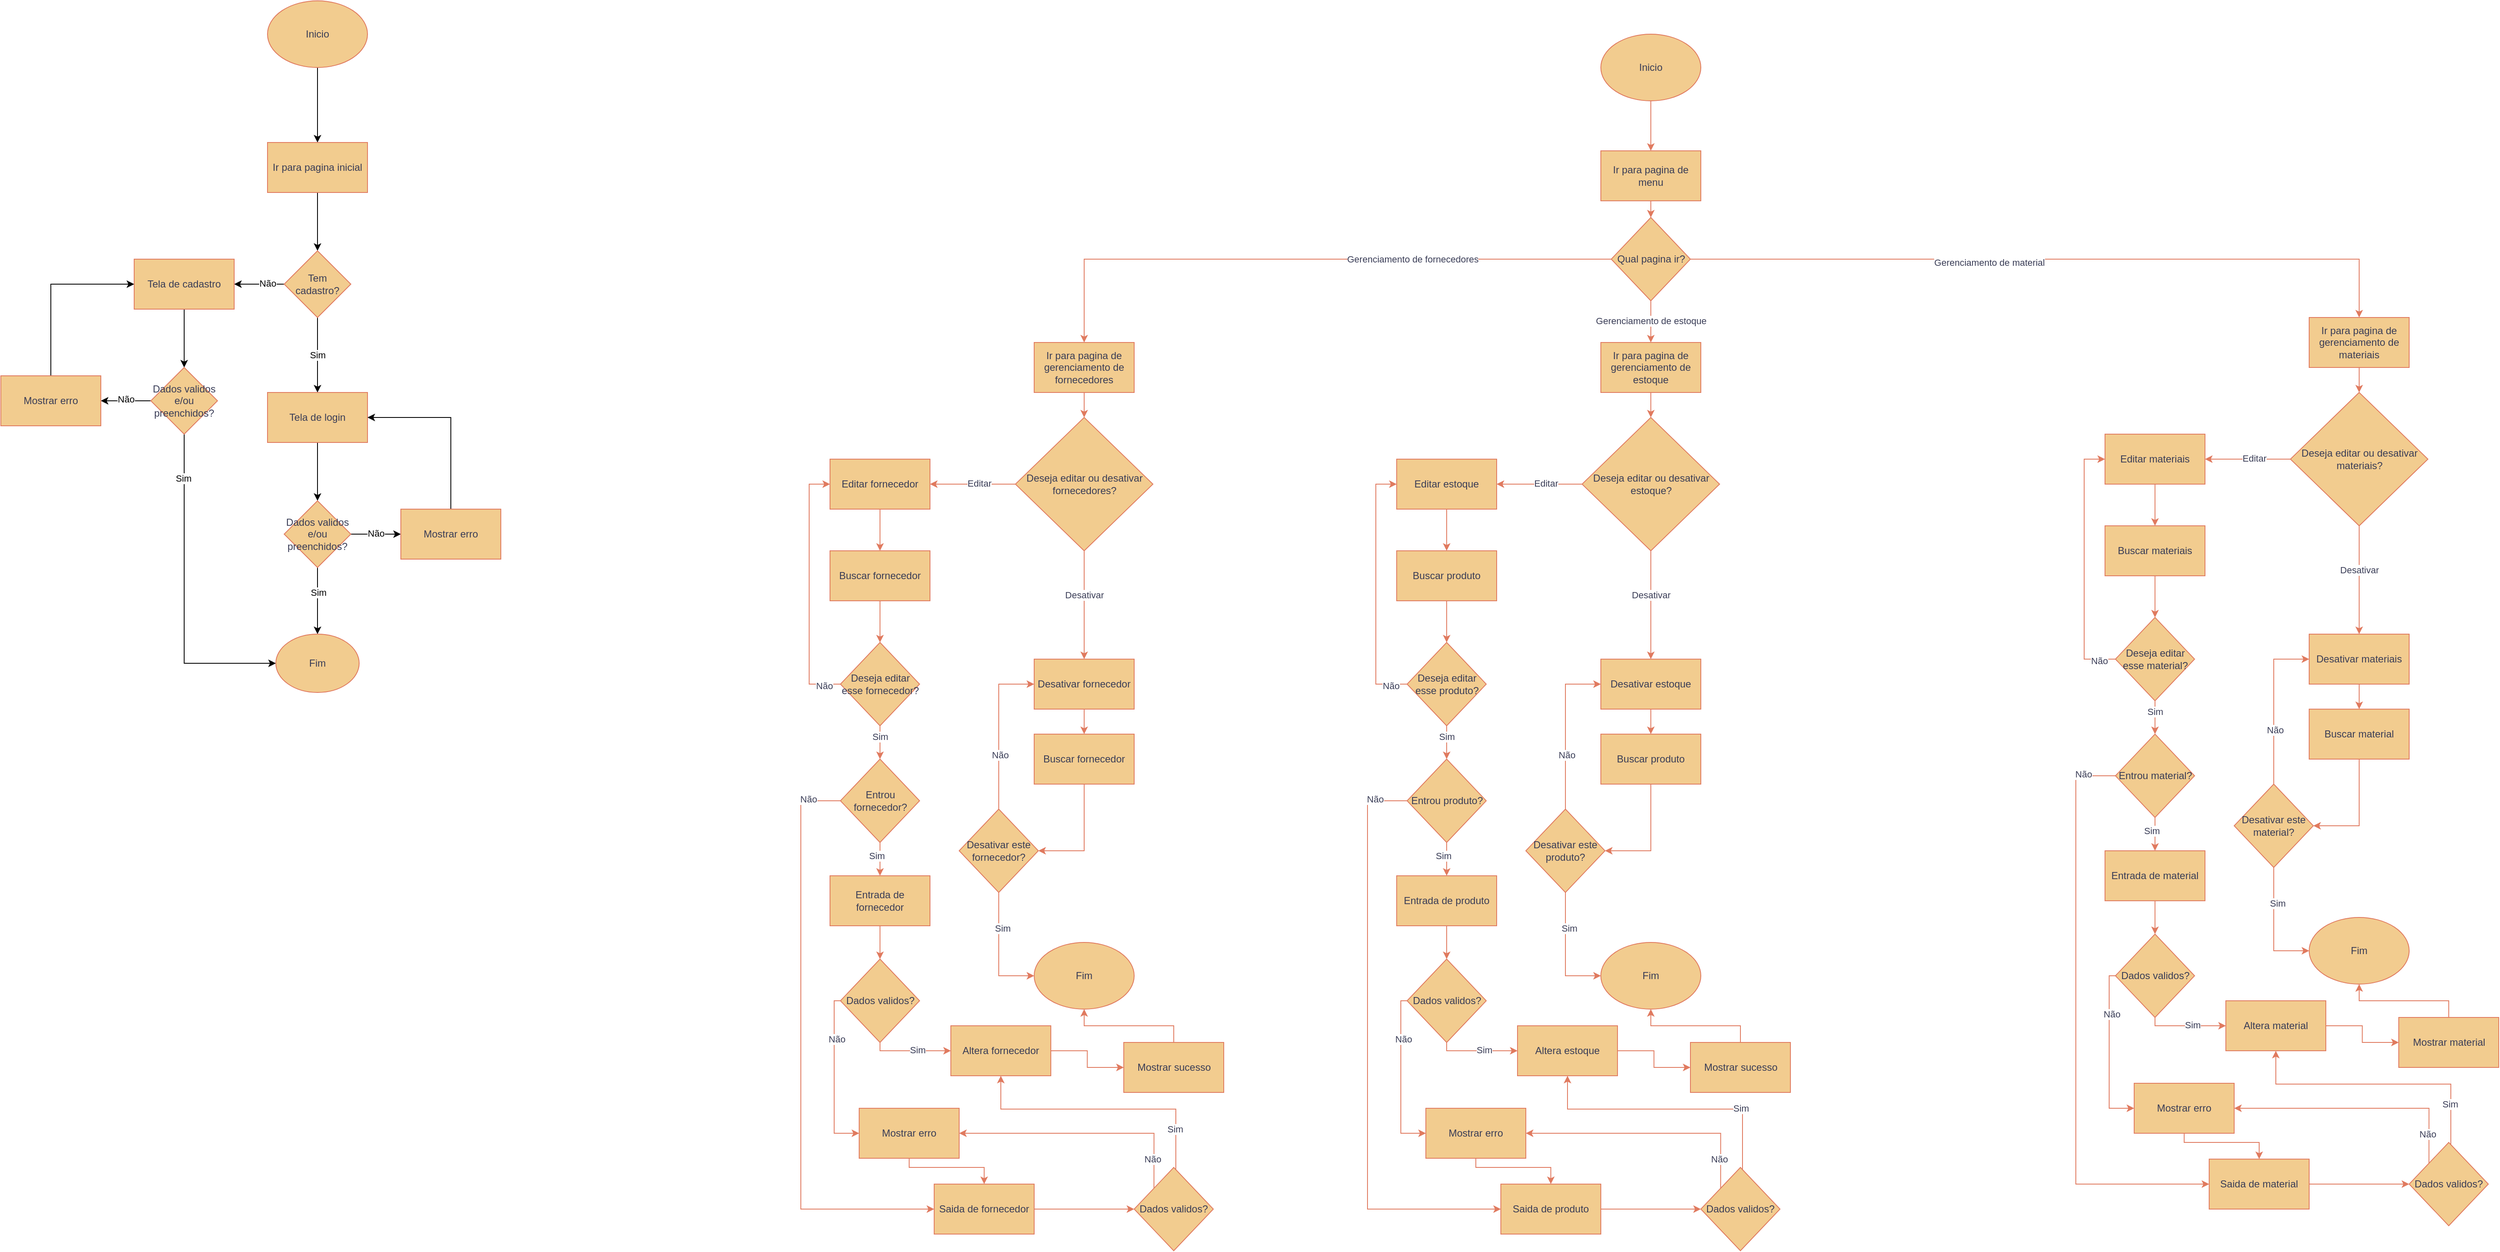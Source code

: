 <mxfile version="24.4.15" type="device">
  <diagram name="Página-1" id="IncYpBcrNrDCvywLEjUC">
    <mxGraphModel dx="4522" dy="2713" grid="1" gridSize="10" guides="1" tooltips="1" connect="1" arrows="1" fold="1" page="1" pageScale="1" pageWidth="827" pageHeight="1169" math="0" shadow="0">
      <root>
        <mxCell id="0" />
        <mxCell id="1" parent="0" />
        <mxCell id="2m7EiO7bzLrL7Z_TzNRl-2" value="" style="edgeStyle=orthogonalEdgeStyle;rounded=0;orthogonalLoop=1;jettySize=auto;html=1;strokeColor=#E07A5F;fontColor=#393C56;fillColor=#F2CC8F;" parent="1" source="SLcFFh3azbE4X-oAajlW-1" target="2m7EiO7bzLrL7Z_TzNRl-1" edge="1">
          <mxGeometry relative="1" as="geometry" />
        </mxCell>
        <mxCell id="SLcFFh3azbE4X-oAajlW-1" value="Inicio" style="ellipse;whiteSpace=wrap;html=1;labelBackgroundColor=none;fillColor=#F2CC8F;strokeColor=#E07A5F;fontColor=#393C56;" parent="1" vertex="1">
          <mxGeometry x="320" y="-120" width="120" height="80" as="geometry" />
        </mxCell>
        <mxCell id="2m7EiO7bzLrL7Z_TzNRl-103" value="" style="edgeStyle=orthogonalEdgeStyle;rounded=0;orthogonalLoop=1;jettySize=auto;html=1;strokeColor=#E07A5F;fontColor=#393C56;fillColor=#F2CC8F;" parent="1" source="2m7EiO7bzLrL7Z_TzNRl-1" target="2m7EiO7bzLrL7Z_TzNRl-100" edge="1">
          <mxGeometry relative="1" as="geometry" />
        </mxCell>
        <mxCell id="2m7EiO7bzLrL7Z_TzNRl-1" value="Ir para pagina de menu" style="whiteSpace=wrap;html=1;fillColor=#F2CC8F;strokeColor=#E07A5F;fontColor=#393C56;labelBackgroundColor=none;" parent="1" vertex="1">
          <mxGeometry x="320" y="20" width="120" height="60" as="geometry" />
        </mxCell>
        <mxCell id="2m7EiO7bzLrL7Z_TzNRl-10" value="" style="edgeStyle=orthogonalEdgeStyle;rounded=0;orthogonalLoop=1;jettySize=auto;html=1;strokeColor=#E07A5F;fontColor=#393C56;fillColor=#F2CC8F;" parent="1" source="2m7EiO7bzLrL7Z_TzNRl-7" target="2m7EiO7bzLrL7Z_TzNRl-9" edge="1">
          <mxGeometry relative="1" as="geometry" />
        </mxCell>
        <mxCell id="2m7EiO7bzLrL7Z_TzNRl-56" value="Editar" style="edgeLabel;html=1;align=center;verticalAlign=middle;resizable=0;points=[];strokeColor=#E07A5F;fontColor=#393C56;fillColor=#F2CC8F;" parent="2m7EiO7bzLrL7Z_TzNRl-10" vertex="1" connectable="0">
          <mxGeometry x="-0.132" y="-1" relative="1" as="geometry">
            <mxPoint x="1" as="offset" />
          </mxGeometry>
        </mxCell>
        <mxCell id="2m7EiO7bzLrL7Z_TzNRl-14" value="" style="edgeStyle=orthogonalEdgeStyle;rounded=0;orthogonalLoop=1;jettySize=auto;html=1;strokeColor=#E07A5F;fontColor=#393C56;fillColor=#F2CC8F;" parent="1" source="2m7EiO7bzLrL7Z_TzNRl-7" target="2m7EiO7bzLrL7Z_TzNRl-13" edge="1">
          <mxGeometry relative="1" as="geometry" />
        </mxCell>
        <mxCell id="2m7EiO7bzLrL7Z_TzNRl-59" value="Desativar" style="edgeLabel;html=1;align=center;verticalAlign=middle;resizable=0;points=[];strokeColor=#E07A5F;fontColor=#393C56;fillColor=#F2CC8F;" parent="2m7EiO7bzLrL7Z_TzNRl-14" vertex="1" connectable="0">
          <mxGeometry x="-0.185" relative="1" as="geometry">
            <mxPoint as="offset" />
          </mxGeometry>
        </mxCell>
        <mxCell id="2m7EiO7bzLrL7Z_TzNRl-7" value="Deseja editar ou desativar estoque?" style="rhombus;whiteSpace=wrap;html=1;fillColor=#F2CC8F;strokeColor=#E07A5F;fontColor=#393C56;labelBackgroundColor=none;" parent="1" vertex="1">
          <mxGeometry x="297.5" y="340" width="165" height="160" as="geometry" />
        </mxCell>
        <mxCell id="2m7EiO7bzLrL7Z_TzNRl-55" value="" style="edgeStyle=orthogonalEdgeStyle;rounded=0;orthogonalLoop=1;jettySize=auto;html=1;strokeColor=#E07A5F;fontColor=#393C56;fillColor=#F2CC8F;" parent="1" source="2m7EiO7bzLrL7Z_TzNRl-9" target="2m7EiO7bzLrL7Z_TzNRl-54" edge="1">
          <mxGeometry relative="1" as="geometry" />
        </mxCell>
        <mxCell id="2m7EiO7bzLrL7Z_TzNRl-9" value="Editar estoque" style="whiteSpace=wrap;html=1;fillColor=#F2CC8F;strokeColor=#E07A5F;fontColor=#393C56;labelBackgroundColor=none;" parent="1" vertex="1">
          <mxGeometry x="75" y="390" width="120" height="60" as="geometry" />
        </mxCell>
        <mxCell id="2m7EiO7bzLrL7Z_TzNRl-47" value="" style="edgeStyle=orthogonalEdgeStyle;rounded=0;orthogonalLoop=1;jettySize=auto;html=1;strokeColor=#E07A5F;fontColor=#393C56;fillColor=#F2CC8F;" parent="1" source="2m7EiO7bzLrL7Z_TzNRl-13" target="2m7EiO7bzLrL7Z_TzNRl-46" edge="1">
          <mxGeometry relative="1" as="geometry" />
        </mxCell>
        <mxCell id="2m7EiO7bzLrL7Z_TzNRl-13" value="Desativar estoque" style="whiteSpace=wrap;html=1;fillColor=#F2CC8F;strokeColor=#E07A5F;fontColor=#393C56;labelBackgroundColor=none;" parent="1" vertex="1">
          <mxGeometry x="320" y="630" width="120" height="60" as="geometry" />
        </mxCell>
        <mxCell id="2m7EiO7bzLrL7Z_TzNRl-38" value="Fim" style="ellipse;whiteSpace=wrap;html=1;strokeColor=#E07A5F;fontColor=#393C56;fillColor=#F2CC8F;" parent="1" vertex="1">
          <mxGeometry x="320" y="970" width="120" height="80" as="geometry" />
        </mxCell>
        <mxCell id="2m7EiO7bzLrL7Z_TzNRl-45" value="" style="edgeStyle=orthogonalEdgeStyle;rounded=0;orthogonalLoop=1;jettySize=auto;html=1;strokeColor=#E07A5F;fontColor=#393C56;fillColor=#F2CC8F;" parent="1" source="2m7EiO7bzLrL7Z_TzNRl-43" target="2m7EiO7bzLrL7Z_TzNRl-7" edge="1">
          <mxGeometry relative="1" as="geometry" />
        </mxCell>
        <mxCell id="2m7EiO7bzLrL7Z_TzNRl-43" value="Ir para pagina de gerenciamento de estoque" style="whiteSpace=wrap;html=1;fillColor=#F2CC8F;strokeColor=#E07A5F;fontColor=#393C56;labelBackgroundColor=none;" parent="1" vertex="1">
          <mxGeometry x="320" y="250" width="120" height="60" as="geometry" />
        </mxCell>
        <mxCell id="2m7EiO7bzLrL7Z_TzNRl-49" style="edgeStyle=orthogonalEdgeStyle;rounded=0;orthogonalLoop=1;jettySize=auto;html=1;entryX=1;entryY=0.5;entryDx=0;entryDy=0;strokeColor=#E07A5F;fontColor=#393C56;fillColor=#F2CC8F;" parent="1" source="2m7EiO7bzLrL7Z_TzNRl-46" target="2m7EiO7bzLrL7Z_TzNRl-48" edge="1">
          <mxGeometry relative="1" as="geometry" />
        </mxCell>
        <mxCell id="2m7EiO7bzLrL7Z_TzNRl-46" value="Buscar produto" style="whiteSpace=wrap;html=1;fillColor=#F2CC8F;strokeColor=#E07A5F;fontColor=#393C56;labelBackgroundColor=none;" parent="1" vertex="1">
          <mxGeometry x="320" y="720" width="120" height="60" as="geometry" />
        </mxCell>
        <mxCell id="2m7EiO7bzLrL7Z_TzNRl-50" style="edgeStyle=orthogonalEdgeStyle;rounded=0;orthogonalLoop=1;jettySize=auto;html=1;entryX=0;entryY=0.5;entryDx=0;entryDy=0;strokeColor=#E07A5F;fontColor=#393C56;fillColor=#F2CC8F;" parent="1" source="2m7EiO7bzLrL7Z_TzNRl-48" target="2m7EiO7bzLrL7Z_TzNRl-38" edge="1">
          <mxGeometry relative="1" as="geometry" />
        </mxCell>
        <mxCell id="2m7EiO7bzLrL7Z_TzNRl-51" value="Sim" style="edgeLabel;html=1;align=center;verticalAlign=middle;resizable=0;points=[];strokeColor=#E07A5F;fontColor=#393C56;fillColor=#F2CC8F;" parent="2m7EiO7bzLrL7Z_TzNRl-50" vertex="1" connectable="0">
          <mxGeometry x="-0.397" y="4" relative="1" as="geometry">
            <mxPoint as="offset" />
          </mxGeometry>
        </mxCell>
        <mxCell id="2m7EiO7bzLrL7Z_TzNRl-52" style="edgeStyle=orthogonalEdgeStyle;rounded=0;orthogonalLoop=1;jettySize=auto;html=1;entryX=0;entryY=0.5;entryDx=0;entryDy=0;strokeColor=#E07A5F;fontColor=#393C56;fillColor=#F2CC8F;" parent="1" source="2m7EiO7bzLrL7Z_TzNRl-48" target="2m7EiO7bzLrL7Z_TzNRl-13" edge="1">
          <mxGeometry relative="1" as="geometry" />
        </mxCell>
        <mxCell id="2m7EiO7bzLrL7Z_TzNRl-53" value="Não" style="edgeLabel;html=1;align=center;verticalAlign=middle;resizable=0;points=[];strokeColor=#E07A5F;fontColor=#393C56;fillColor=#F2CC8F;" parent="2m7EiO7bzLrL7Z_TzNRl-52" vertex="1" connectable="0">
          <mxGeometry x="-0.325" relative="1" as="geometry">
            <mxPoint x="1" as="offset" />
          </mxGeometry>
        </mxCell>
        <mxCell id="2m7EiO7bzLrL7Z_TzNRl-48" value="Desativar este produto?" style="rhombus;whiteSpace=wrap;html=1;fillColor=#F2CC8F;strokeColor=#E07A5F;fontColor=#393C56;labelBackgroundColor=none;" parent="1" vertex="1">
          <mxGeometry x="230" y="810" width="95" height="100" as="geometry" />
        </mxCell>
        <mxCell id="2m7EiO7bzLrL7Z_TzNRl-61" value="" style="edgeStyle=orthogonalEdgeStyle;rounded=0;orthogonalLoop=1;jettySize=auto;html=1;strokeColor=#E07A5F;fontColor=#393C56;fillColor=#F2CC8F;" parent="1" source="2m7EiO7bzLrL7Z_TzNRl-54" target="2m7EiO7bzLrL7Z_TzNRl-60" edge="1">
          <mxGeometry relative="1" as="geometry" />
        </mxCell>
        <mxCell id="2m7EiO7bzLrL7Z_TzNRl-54" value="Buscar produto" style="whiteSpace=wrap;html=1;fillColor=#F2CC8F;strokeColor=#E07A5F;fontColor=#393C56;labelBackgroundColor=none;" parent="1" vertex="1">
          <mxGeometry x="75" y="500" width="120" height="60" as="geometry" />
        </mxCell>
        <mxCell id="2m7EiO7bzLrL7Z_TzNRl-62" style="edgeStyle=orthogonalEdgeStyle;rounded=0;orthogonalLoop=1;jettySize=auto;html=1;entryX=0;entryY=0.5;entryDx=0;entryDy=0;strokeColor=#E07A5F;fontColor=#393C56;fillColor=#F2CC8F;" parent="1" source="2m7EiO7bzLrL7Z_TzNRl-60" target="2m7EiO7bzLrL7Z_TzNRl-9" edge="1">
          <mxGeometry relative="1" as="geometry">
            <Array as="points">
              <mxPoint x="50" y="660" />
              <mxPoint x="50" y="420" />
            </Array>
          </mxGeometry>
        </mxCell>
        <mxCell id="2m7EiO7bzLrL7Z_TzNRl-63" value="Não" style="edgeLabel;html=1;align=center;verticalAlign=middle;resizable=0;points=[];strokeColor=#E07A5F;fontColor=#393C56;fillColor=#F2CC8F;" parent="2m7EiO7bzLrL7Z_TzNRl-62" vertex="1" connectable="0">
          <mxGeometry x="-0.871" y="2" relative="1" as="geometry">
            <mxPoint as="offset" />
          </mxGeometry>
        </mxCell>
        <mxCell id="2m7EiO7bzLrL7Z_TzNRl-70" value="" style="edgeStyle=orthogonalEdgeStyle;rounded=0;orthogonalLoop=1;jettySize=auto;html=1;strokeColor=#E07A5F;fontColor=#393C56;fillColor=#F2CC8F;" parent="1" source="2m7EiO7bzLrL7Z_TzNRl-60" target="2m7EiO7bzLrL7Z_TzNRl-66" edge="1">
          <mxGeometry relative="1" as="geometry" />
        </mxCell>
        <mxCell id="2m7EiO7bzLrL7Z_TzNRl-72" value="Sim" style="edgeLabel;html=1;align=center;verticalAlign=middle;resizable=0;points=[];strokeColor=#E07A5F;fontColor=#393C56;fillColor=#F2CC8F;" parent="2m7EiO7bzLrL7Z_TzNRl-70" vertex="1" connectable="0">
          <mxGeometry x="-0.35" relative="1" as="geometry">
            <mxPoint as="offset" />
          </mxGeometry>
        </mxCell>
        <mxCell id="2m7EiO7bzLrL7Z_TzNRl-60" value="Deseja editar esse produto?" style="rhombus;whiteSpace=wrap;html=1;fillColor=#F2CC8F;strokeColor=#E07A5F;fontColor=#393C56;labelBackgroundColor=none;" parent="1" vertex="1">
          <mxGeometry x="87.5" y="610" width="95" height="100" as="geometry" />
        </mxCell>
        <mxCell id="2m7EiO7bzLrL7Z_TzNRl-71" value="" style="edgeStyle=orthogonalEdgeStyle;rounded=0;orthogonalLoop=1;jettySize=auto;html=1;strokeColor=#E07A5F;fontColor=#393C56;fillColor=#F2CC8F;" parent="1" source="2m7EiO7bzLrL7Z_TzNRl-66" target="2m7EiO7bzLrL7Z_TzNRl-68" edge="1">
          <mxGeometry relative="1" as="geometry" />
        </mxCell>
        <mxCell id="2m7EiO7bzLrL7Z_TzNRl-73" value="Sim" style="edgeLabel;html=1;align=center;verticalAlign=middle;resizable=0;points=[];strokeColor=#E07A5F;fontColor=#393C56;fillColor=#F2CC8F;" parent="2m7EiO7bzLrL7Z_TzNRl-71" vertex="1" connectable="0">
          <mxGeometry x="-0.2" y="-4" relative="1" as="geometry">
            <mxPoint as="offset" />
          </mxGeometry>
        </mxCell>
        <mxCell id="2m7EiO7bzLrL7Z_TzNRl-79" style="edgeStyle=orthogonalEdgeStyle;rounded=0;orthogonalLoop=1;jettySize=auto;html=1;entryX=0;entryY=0.5;entryDx=0;entryDy=0;strokeColor=#E07A5F;fontColor=#393C56;fillColor=#F2CC8F;" parent="1" source="2m7EiO7bzLrL7Z_TzNRl-66" target="2m7EiO7bzLrL7Z_TzNRl-78" edge="1">
          <mxGeometry relative="1" as="geometry">
            <Array as="points">
              <mxPoint x="40" y="800" />
              <mxPoint x="40" y="1290" />
            </Array>
          </mxGeometry>
        </mxCell>
        <mxCell id="2m7EiO7bzLrL7Z_TzNRl-80" value="Não" style="edgeLabel;html=1;align=center;verticalAlign=middle;resizable=0;points=[];strokeColor=#E07A5F;fontColor=#393C56;fillColor=#F2CC8F;" parent="2m7EiO7bzLrL7Z_TzNRl-79" vertex="1" connectable="0">
          <mxGeometry x="-0.885" y="-2" relative="1" as="geometry">
            <mxPoint x="1" as="offset" />
          </mxGeometry>
        </mxCell>
        <mxCell id="2m7EiO7bzLrL7Z_TzNRl-66" value="Entrou produto?" style="rhombus;whiteSpace=wrap;html=1;fillColor=#F2CC8F;strokeColor=#E07A5F;fontColor=#393C56;labelBackgroundColor=none;" parent="1" vertex="1">
          <mxGeometry x="87.5" y="750" width="95" height="100" as="geometry" />
        </mxCell>
        <mxCell id="2m7EiO7bzLrL7Z_TzNRl-74" value="" style="edgeStyle=orthogonalEdgeStyle;rounded=0;orthogonalLoop=1;jettySize=auto;html=1;strokeColor=#E07A5F;fontColor=#393C56;fillColor=#F2CC8F;" parent="1" source="2m7EiO7bzLrL7Z_TzNRl-68" target="2m7EiO7bzLrL7Z_TzNRl-69" edge="1">
          <mxGeometry relative="1" as="geometry" />
        </mxCell>
        <mxCell id="2m7EiO7bzLrL7Z_TzNRl-68" value="Entrada de produto" style="whiteSpace=wrap;html=1;fillColor=#F2CC8F;strokeColor=#E07A5F;fontColor=#393C56;labelBackgroundColor=none;" parent="1" vertex="1">
          <mxGeometry x="75" y="890" width="120" height="60" as="geometry" />
        </mxCell>
        <mxCell id="2m7EiO7bzLrL7Z_TzNRl-83" style="edgeStyle=orthogonalEdgeStyle;rounded=0;orthogonalLoop=1;jettySize=auto;html=1;entryX=0;entryY=0.5;entryDx=0;entryDy=0;strokeColor=#E07A5F;fontColor=#393C56;fillColor=#F2CC8F;" parent="1" source="2m7EiO7bzLrL7Z_TzNRl-69" target="2m7EiO7bzLrL7Z_TzNRl-81" edge="1">
          <mxGeometry relative="1" as="geometry">
            <Array as="points">
              <mxPoint x="80" y="1040" />
              <mxPoint x="80" y="1199" />
            </Array>
          </mxGeometry>
        </mxCell>
        <mxCell id="2m7EiO7bzLrL7Z_TzNRl-84" value="Não" style="edgeLabel;html=1;align=center;verticalAlign=middle;resizable=0;points=[];strokeColor=#E07A5F;fontColor=#393C56;fillColor=#F2CC8F;" parent="2m7EiO7bzLrL7Z_TzNRl-83" vertex="1" connectable="0">
          <mxGeometry x="-0.466" y="3" relative="1" as="geometry">
            <mxPoint y="1" as="offset" />
          </mxGeometry>
        </mxCell>
        <mxCell id="2m7EiO7bzLrL7Z_TzNRl-98" style="edgeStyle=orthogonalEdgeStyle;rounded=0;orthogonalLoop=1;jettySize=auto;html=1;strokeColor=#E07A5F;fontColor=#393C56;fillColor=#F2CC8F;" parent="1" source="2m7EiO7bzLrL7Z_TzNRl-69" target="2m7EiO7bzLrL7Z_TzNRl-75" edge="1">
          <mxGeometry relative="1" as="geometry">
            <Array as="points">
              <mxPoint x="135" y="1100" />
            </Array>
          </mxGeometry>
        </mxCell>
        <mxCell id="2m7EiO7bzLrL7Z_TzNRl-99" value="Sim" style="edgeLabel;html=1;align=center;verticalAlign=middle;resizable=0;points=[];strokeColor=#E07A5F;fontColor=#393C56;fillColor=#F2CC8F;" parent="2m7EiO7bzLrL7Z_TzNRl-98" vertex="1" connectable="0">
          <mxGeometry x="0.158" y="1" relative="1" as="geometry">
            <mxPoint as="offset" />
          </mxGeometry>
        </mxCell>
        <mxCell id="2m7EiO7bzLrL7Z_TzNRl-69" value="Dados validos?" style="rhombus;whiteSpace=wrap;html=1;fillColor=#F2CC8F;strokeColor=#E07A5F;fontColor=#393C56;labelBackgroundColor=none;" parent="1" vertex="1">
          <mxGeometry x="87.5" y="990" width="95" height="100" as="geometry" />
        </mxCell>
        <mxCell id="2m7EiO7bzLrL7Z_TzNRl-95" style="edgeStyle=orthogonalEdgeStyle;rounded=0;orthogonalLoop=1;jettySize=auto;html=1;entryX=0;entryY=0.5;entryDx=0;entryDy=0;strokeColor=#E07A5F;fontColor=#393C56;fillColor=#F2CC8F;" parent="1" source="2m7EiO7bzLrL7Z_TzNRl-75" target="2m7EiO7bzLrL7Z_TzNRl-86" edge="1">
          <mxGeometry relative="1" as="geometry" />
        </mxCell>
        <mxCell id="2m7EiO7bzLrL7Z_TzNRl-75" value="Altera estoque" style="whiteSpace=wrap;html=1;fillColor=#F2CC8F;strokeColor=#E07A5F;fontColor=#393C56;labelBackgroundColor=none;" parent="1" vertex="1">
          <mxGeometry x="220" y="1070" width="120" height="60" as="geometry" />
        </mxCell>
        <mxCell id="2m7EiO7bzLrL7Z_TzNRl-89" value="" style="edgeStyle=orthogonalEdgeStyle;rounded=0;orthogonalLoop=1;jettySize=auto;html=1;strokeColor=#E07A5F;fontColor=#393C56;fillColor=#F2CC8F;" parent="1" source="2m7EiO7bzLrL7Z_TzNRl-78" target="2m7EiO7bzLrL7Z_TzNRl-88" edge="1">
          <mxGeometry relative="1" as="geometry" />
        </mxCell>
        <mxCell id="2m7EiO7bzLrL7Z_TzNRl-78" value="Saida de produto" style="whiteSpace=wrap;html=1;fillColor=#F2CC8F;strokeColor=#E07A5F;fontColor=#393C56;labelBackgroundColor=none;" parent="1" vertex="1">
          <mxGeometry x="200" y="1260" width="120" height="60" as="geometry" />
        </mxCell>
        <mxCell id="2m7EiO7bzLrL7Z_TzNRl-94" style="edgeStyle=orthogonalEdgeStyle;rounded=0;orthogonalLoop=1;jettySize=auto;html=1;entryX=0.5;entryY=0;entryDx=0;entryDy=0;strokeColor=#E07A5F;fontColor=#393C56;fillColor=#F2CC8F;" parent="1" source="2m7EiO7bzLrL7Z_TzNRl-81" target="2m7EiO7bzLrL7Z_TzNRl-78" edge="1">
          <mxGeometry relative="1" as="geometry">
            <Array as="points">
              <mxPoint x="170" y="1240" />
              <mxPoint x="260" y="1240" />
            </Array>
          </mxGeometry>
        </mxCell>
        <mxCell id="2m7EiO7bzLrL7Z_TzNRl-81" value="Mostrar erro" style="whiteSpace=wrap;html=1;fillColor=#F2CC8F;strokeColor=#E07A5F;fontColor=#393C56;labelBackgroundColor=none;" parent="1" vertex="1">
          <mxGeometry x="110" y="1169" width="120" height="60" as="geometry" />
        </mxCell>
        <mxCell id="2m7EiO7bzLrL7Z_TzNRl-96" style="edgeStyle=orthogonalEdgeStyle;rounded=0;orthogonalLoop=1;jettySize=auto;html=1;entryX=0.5;entryY=1;entryDx=0;entryDy=0;strokeColor=#E07A5F;fontColor=#393C56;fillColor=#F2CC8F;" parent="1" source="2m7EiO7bzLrL7Z_TzNRl-86" target="2m7EiO7bzLrL7Z_TzNRl-38" edge="1">
          <mxGeometry relative="1" as="geometry" />
        </mxCell>
        <mxCell id="2m7EiO7bzLrL7Z_TzNRl-86" value="Mostrar sucesso" style="whiteSpace=wrap;html=1;fillColor=#F2CC8F;strokeColor=#E07A5F;fontColor=#393C56;labelBackgroundColor=none;" parent="1" vertex="1">
          <mxGeometry x="427.5" y="1090" width="120" height="60" as="geometry" />
        </mxCell>
        <mxCell id="2m7EiO7bzLrL7Z_TzNRl-90" style="edgeStyle=orthogonalEdgeStyle;rounded=0;orthogonalLoop=1;jettySize=auto;html=1;entryX=0.5;entryY=1;entryDx=0;entryDy=0;strokeColor=#E07A5F;fontColor=#393C56;fillColor=#F2CC8F;" parent="1" source="2m7EiO7bzLrL7Z_TzNRl-88" target="2m7EiO7bzLrL7Z_TzNRl-75" edge="1">
          <mxGeometry relative="1" as="geometry">
            <Array as="points">
              <mxPoint x="490" y="1170" />
              <mxPoint x="280" y="1170" />
            </Array>
          </mxGeometry>
        </mxCell>
        <mxCell id="2m7EiO7bzLrL7Z_TzNRl-91" value="Sim" style="edgeLabel;html=1;align=center;verticalAlign=middle;resizable=0;points=[];strokeColor=#E07A5F;fontColor=#393C56;fillColor=#F2CC8F;" parent="2m7EiO7bzLrL7Z_TzNRl-90" vertex="1" connectable="0">
          <mxGeometry x="-0.699" y="1" relative="1" as="geometry">
            <mxPoint x="-1" y="-25" as="offset" />
          </mxGeometry>
        </mxCell>
        <mxCell id="2m7EiO7bzLrL7Z_TzNRl-92" style="edgeStyle=orthogonalEdgeStyle;rounded=0;orthogonalLoop=1;jettySize=auto;html=1;exitX=0;exitY=0;exitDx=0;exitDy=0;entryX=1;entryY=0.5;entryDx=0;entryDy=0;strokeColor=#E07A5F;fontColor=#393C56;fillColor=#F2CC8F;" parent="1" source="2m7EiO7bzLrL7Z_TzNRl-88" target="2m7EiO7bzLrL7Z_TzNRl-81" edge="1">
          <mxGeometry relative="1" as="geometry">
            <Array as="points">
              <mxPoint x="464" y="1199" />
            </Array>
          </mxGeometry>
        </mxCell>
        <mxCell id="2m7EiO7bzLrL7Z_TzNRl-93" value="Não" style="edgeLabel;html=1;align=center;verticalAlign=middle;resizable=0;points=[];strokeColor=#E07A5F;fontColor=#393C56;fillColor=#F2CC8F;" parent="2m7EiO7bzLrL7Z_TzNRl-92" vertex="1" connectable="0">
          <mxGeometry x="-0.766" y="2" relative="1" as="geometry">
            <mxPoint as="offset" />
          </mxGeometry>
        </mxCell>
        <mxCell id="2m7EiO7bzLrL7Z_TzNRl-88" value="Dados validos?" style="rhombus;whiteSpace=wrap;html=1;fillColor=#F2CC8F;strokeColor=#E07A5F;fontColor=#393C56;labelBackgroundColor=none;" parent="1" vertex="1">
          <mxGeometry x="440" y="1240" width="95" height="100" as="geometry" />
        </mxCell>
        <mxCell id="2m7EiO7bzLrL7Z_TzNRl-101" value="" style="edgeStyle=orthogonalEdgeStyle;rounded=0;orthogonalLoop=1;jettySize=auto;html=1;strokeColor=#E07A5F;fontColor=#393C56;fillColor=#F2CC8F;" parent="1" source="2m7EiO7bzLrL7Z_TzNRl-100" target="2m7EiO7bzLrL7Z_TzNRl-43" edge="1">
          <mxGeometry relative="1" as="geometry" />
        </mxCell>
        <mxCell id="2m7EiO7bzLrL7Z_TzNRl-102" value="Gerenciamento de estoque" style="edgeLabel;html=1;align=center;verticalAlign=middle;resizable=0;points=[];strokeColor=#E07A5F;fontColor=#393C56;fillColor=#F2CC8F;" parent="2m7EiO7bzLrL7Z_TzNRl-101" vertex="1" connectable="0">
          <mxGeometry x="-0.04" relative="1" as="geometry">
            <mxPoint as="offset" />
          </mxGeometry>
        </mxCell>
        <mxCell id="2m7EiO7bzLrL7Z_TzNRl-126" style="edgeStyle=orthogonalEdgeStyle;rounded=0;orthogonalLoop=1;jettySize=auto;html=1;entryX=0.5;entryY=0;entryDx=0;entryDy=0;strokeColor=#E07A5F;fontColor=#393C56;fillColor=#F2CC8F;" parent="1" source="2m7EiO7bzLrL7Z_TzNRl-100" target="lxGYGBm_6nS_cASXeHOV-64" edge="1">
          <mxGeometry relative="1" as="geometry">
            <mxPoint x="1235" y="220" as="targetPoint" />
          </mxGeometry>
        </mxCell>
        <mxCell id="2m7EiO7bzLrL7Z_TzNRl-127" value="Gerenciamento de material" style="edgeLabel;html=1;align=center;verticalAlign=middle;resizable=0;points=[];strokeColor=#E07A5F;fontColor=#393C56;fillColor=#F2CC8F;" parent="2m7EiO7bzLrL7Z_TzNRl-126" vertex="1" connectable="0">
          <mxGeometry x="-0.178" y="-4" relative="1" as="geometry">
            <mxPoint as="offset" />
          </mxGeometry>
        </mxCell>
        <mxCell id="2m7EiO7bzLrL7Z_TzNRl-152" style="edgeStyle=orthogonalEdgeStyle;rounded=0;orthogonalLoop=1;jettySize=auto;html=1;strokeColor=#E07A5F;fontColor=#393C56;fillColor=#F2CC8F;" parent="1" source="2m7EiO7bzLrL7Z_TzNRl-100" target="lxGYGBm_6nS_cASXeHOV-12" edge="1">
          <mxGeometry relative="1" as="geometry">
            <mxPoint x="-320" y="190" as="targetPoint" />
          </mxGeometry>
        </mxCell>
        <mxCell id="2m7EiO7bzLrL7Z_TzNRl-153" value="Gerenciamento de fornecedores" style="edgeLabel;html=1;align=center;verticalAlign=middle;resizable=0;points=[];strokeColor=#E07A5F;fontColor=#393C56;fillColor=#F2CC8F;" parent="2m7EiO7bzLrL7Z_TzNRl-152" vertex="1" connectable="0">
          <mxGeometry x="-0.348" relative="1" as="geometry">
            <mxPoint as="offset" />
          </mxGeometry>
        </mxCell>
        <mxCell id="2m7EiO7bzLrL7Z_TzNRl-100" value="Qual pagina ir?" style="rhombus;whiteSpace=wrap;html=1;fillColor=#F2CC8F;strokeColor=#E07A5F;fontColor=#393C56;labelBackgroundColor=none;" parent="1" vertex="1">
          <mxGeometry x="332.5" y="100" width="95" height="100" as="geometry" />
        </mxCell>
        <mxCell id="2m7EiO7bzLrL7Z_TzNRl-145" style="edgeStyle=orthogonalEdgeStyle;rounded=0;orthogonalLoop=1;jettySize=auto;html=1;" parent="1" edge="1">
          <mxGeometry relative="1" as="geometry">
            <mxPoint x="-350" y="760" as="targetPoint" />
            <mxPoint x="-350" y="730" as="sourcePoint" />
          </mxGeometry>
        </mxCell>
        <mxCell id="2m7EiO7bzLrL7Z_TzNRl-148" style="edgeStyle=orthogonalEdgeStyle;rounded=0;orthogonalLoop=1;jettySize=auto;html=1;exitX=0.5;exitY=1;exitDx=0;exitDy=0;" parent="1" edge="1">
          <mxGeometry relative="1" as="geometry">
            <mxPoint x="-830" y="1200" as="sourcePoint" />
            <mxPoint x="-830" y="1200" as="targetPoint" />
          </mxGeometry>
        </mxCell>
        <mxCell id="lxGYGBm_6nS_cASXeHOV-1" value="" style="edgeStyle=orthogonalEdgeStyle;rounded=0;orthogonalLoop=1;jettySize=auto;html=1;strokeColor=#E07A5F;fontColor=#393C56;fillColor=#F2CC8F;" parent="1" source="lxGYGBm_6nS_cASXeHOV-5" target="lxGYGBm_6nS_cASXeHOV-7" edge="1">
          <mxGeometry relative="1" as="geometry" />
        </mxCell>
        <mxCell id="lxGYGBm_6nS_cASXeHOV-2" value="Editar" style="edgeLabel;html=1;align=center;verticalAlign=middle;resizable=0;points=[];strokeColor=#E07A5F;fontColor=#393C56;fillColor=#F2CC8F;" parent="lxGYGBm_6nS_cASXeHOV-1" vertex="1" connectable="0">
          <mxGeometry x="-0.132" y="-1" relative="1" as="geometry">
            <mxPoint x="1" as="offset" />
          </mxGeometry>
        </mxCell>
        <mxCell id="lxGYGBm_6nS_cASXeHOV-3" value="" style="edgeStyle=orthogonalEdgeStyle;rounded=0;orthogonalLoop=1;jettySize=auto;html=1;strokeColor=#E07A5F;fontColor=#393C56;fillColor=#F2CC8F;" parent="1" source="lxGYGBm_6nS_cASXeHOV-5" target="lxGYGBm_6nS_cASXeHOV-9" edge="1">
          <mxGeometry relative="1" as="geometry" />
        </mxCell>
        <mxCell id="lxGYGBm_6nS_cASXeHOV-4" value="Desativar" style="edgeLabel;html=1;align=center;verticalAlign=middle;resizable=0;points=[];strokeColor=#E07A5F;fontColor=#393C56;fillColor=#F2CC8F;" parent="lxGYGBm_6nS_cASXeHOV-3" vertex="1" connectable="0">
          <mxGeometry x="-0.185" relative="1" as="geometry">
            <mxPoint as="offset" />
          </mxGeometry>
        </mxCell>
        <mxCell id="lxGYGBm_6nS_cASXeHOV-5" value="Deseja editar ou desativar fornecedores?" style="rhombus;whiteSpace=wrap;html=1;fillColor=#F2CC8F;strokeColor=#E07A5F;fontColor=#393C56;labelBackgroundColor=none;" parent="1" vertex="1">
          <mxGeometry x="-382.5" y="340" width="165" height="160" as="geometry" />
        </mxCell>
        <mxCell id="lxGYGBm_6nS_cASXeHOV-6" value="" style="edgeStyle=orthogonalEdgeStyle;rounded=0;orthogonalLoop=1;jettySize=auto;html=1;strokeColor=#E07A5F;fontColor=#393C56;fillColor=#F2CC8F;" parent="1" source="lxGYGBm_6nS_cASXeHOV-7" target="lxGYGBm_6nS_cASXeHOV-21" edge="1">
          <mxGeometry relative="1" as="geometry" />
        </mxCell>
        <mxCell id="lxGYGBm_6nS_cASXeHOV-7" value="Editar fornecedor" style="whiteSpace=wrap;html=1;fillColor=#F2CC8F;strokeColor=#E07A5F;fontColor=#393C56;labelBackgroundColor=none;" parent="1" vertex="1">
          <mxGeometry x="-605" y="390" width="120" height="60" as="geometry" />
        </mxCell>
        <mxCell id="lxGYGBm_6nS_cASXeHOV-8" value="" style="edgeStyle=orthogonalEdgeStyle;rounded=0;orthogonalLoop=1;jettySize=auto;html=1;strokeColor=#E07A5F;fontColor=#393C56;fillColor=#F2CC8F;" parent="1" source="lxGYGBm_6nS_cASXeHOV-9" target="lxGYGBm_6nS_cASXeHOV-14" edge="1">
          <mxGeometry relative="1" as="geometry" />
        </mxCell>
        <mxCell id="lxGYGBm_6nS_cASXeHOV-9" value="Desativar fornecedor" style="whiteSpace=wrap;html=1;fillColor=#F2CC8F;strokeColor=#E07A5F;fontColor=#393C56;labelBackgroundColor=none;" parent="1" vertex="1">
          <mxGeometry x="-360" y="630" width="120" height="60" as="geometry" />
        </mxCell>
        <mxCell id="lxGYGBm_6nS_cASXeHOV-10" value="Fim" style="ellipse;whiteSpace=wrap;html=1;strokeColor=#E07A5F;fontColor=#393C56;fillColor=#F2CC8F;" parent="1" vertex="1">
          <mxGeometry x="-360" y="970" width="120" height="80" as="geometry" />
        </mxCell>
        <mxCell id="lxGYGBm_6nS_cASXeHOV-11" value="" style="edgeStyle=orthogonalEdgeStyle;rounded=0;orthogonalLoop=1;jettySize=auto;html=1;strokeColor=#E07A5F;fontColor=#393C56;fillColor=#F2CC8F;" parent="1" source="lxGYGBm_6nS_cASXeHOV-12" target="lxGYGBm_6nS_cASXeHOV-5" edge="1">
          <mxGeometry relative="1" as="geometry" />
        </mxCell>
        <mxCell id="lxGYGBm_6nS_cASXeHOV-12" value="Ir para pagina de gerenciamento de fornecedores" style="whiteSpace=wrap;html=1;fillColor=#F2CC8F;strokeColor=#E07A5F;fontColor=#393C56;labelBackgroundColor=none;" parent="1" vertex="1">
          <mxGeometry x="-360" y="250" width="120" height="60" as="geometry" />
        </mxCell>
        <mxCell id="lxGYGBm_6nS_cASXeHOV-13" style="edgeStyle=orthogonalEdgeStyle;rounded=0;orthogonalLoop=1;jettySize=auto;html=1;entryX=1;entryY=0.5;entryDx=0;entryDy=0;strokeColor=#E07A5F;fontColor=#393C56;fillColor=#F2CC8F;" parent="1" source="lxGYGBm_6nS_cASXeHOV-14" target="lxGYGBm_6nS_cASXeHOV-19" edge="1">
          <mxGeometry relative="1" as="geometry" />
        </mxCell>
        <mxCell id="lxGYGBm_6nS_cASXeHOV-14" value="Buscar fornecedor" style="whiteSpace=wrap;html=1;fillColor=#F2CC8F;strokeColor=#E07A5F;fontColor=#393C56;labelBackgroundColor=none;" parent="1" vertex="1">
          <mxGeometry x="-360" y="720" width="120" height="60" as="geometry" />
        </mxCell>
        <mxCell id="lxGYGBm_6nS_cASXeHOV-15" style="edgeStyle=orthogonalEdgeStyle;rounded=0;orthogonalLoop=1;jettySize=auto;html=1;entryX=0;entryY=0.5;entryDx=0;entryDy=0;strokeColor=#E07A5F;fontColor=#393C56;fillColor=#F2CC8F;" parent="1" source="lxGYGBm_6nS_cASXeHOV-19" target="lxGYGBm_6nS_cASXeHOV-10" edge="1">
          <mxGeometry relative="1" as="geometry" />
        </mxCell>
        <mxCell id="lxGYGBm_6nS_cASXeHOV-16" value="Sim" style="edgeLabel;html=1;align=center;verticalAlign=middle;resizable=0;points=[];strokeColor=#E07A5F;fontColor=#393C56;fillColor=#F2CC8F;" parent="lxGYGBm_6nS_cASXeHOV-15" vertex="1" connectable="0">
          <mxGeometry x="-0.397" y="4" relative="1" as="geometry">
            <mxPoint as="offset" />
          </mxGeometry>
        </mxCell>
        <mxCell id="lxGYGBm_6nS_cASXeHOV-17" style="edgeStyle=orthogonalEdgeStyle;rounded=0;orthogonalLoop=1;jettySize=auto;html=1;entryX=0;entryY=0.5;entryDx=0;entryDy=0;strokeColor=#E07A5F;fontColor=#393C56;fillColor=#F2CC8F;" parent="1" source="lxGYGBm_6nS_cASXeHOV-19" target="lxGYGBm_6nS_cASXeHOV-9" edge="1">
          <mxGeometry relative="1" as="geometry" />
        </mxCell>
        <mxCell id="lxGYGBm_6nS_cASXeHOV-18" value="Não" style="edgeLabel;html=1;align=center;verticalAlign=middle;resizable=0;points=[];strokeColor=#E07A5F;fontColor=#393C56;fillColor=#F2CC8F;" parent="lxGYGBm_6nS_cASXeHOV-17" vertex="1" connectable="0">
          <mxGeometry x="-0.325" relative="1" as="geometry">
            <mxPoint x="1" as="offset" />
          </mxGeometry>
        </mxCell>
        <mxCell id="lxGYGBm_6nS_cASXeHOV-19" value="Desativar este fornecedor?" style="rhombus;whiteSpace=wrap;html=1;fillColor=#F2CC8F;strokeColor=#E07A5F;fontColor=#393C56;labelBackgroundColor=none;" parent="1" vertex="1">
          <mxGeometry x="-450" y="810" width="95" height="100" as="geometry" />
        </mxCell>
        <mxCell id="lxGYGBm_6nS_cASXeHOV-20" value="" style="edgeStyle=orthogonalEdgeStyle;rounded=0;orthogonalLoop=1;jettySize=auto;html=1;strokeColor=#E07A5F;fontColor=#393C56;fillColor=#F2CC8F;" parent="1" source="lxGYGBm_6nS_cASXeHOV-21" target="lxGYGBm_6nS_cASXeHOV-26" edge="1">
          <mxGeometry relative="1" as="geometry" />
        </mxCell>
        <mxCell id="lxGYGBm_6nS_cASXeHOV-21" value="Buscar fornecedor" style="whiteSpace=wrap;html=1;fillColor=#F2CC8F;strokeColor=#E07A5F;fontColor=#393C56;labelBackgroundColor=none;" parent="1" vertex="1">
          <mxGeometry x="-605" y="500" width="120" height="60" as="geometry" />
        </mxCell>
        <mxCell id="lxGYGBm_6nS_cASXeHOV-22" style="edgeStyle=orthogonalEdgeStyle;rounded=0;orthogonalLoop=1;jettySize=auto;html=1;entryX=0;entryY=0.5;entryDx=0;entryDy=0;strokeColor=#E07A5F;fontColor=#393C56;fillColor=#F2CC8F;" parent="1" source="lxGYGBm_6nS_cASXeHOV-26" target="lxGYGBm_6nS_cASXeHOV-7" edge="1">
          <mxGeometry relative="1" as="geometry">
            <Array as="points">
              <mxPoint x="-630" y="660" />
              <mxPoint x="-630" y="420" />
            </Array>
          </mxGeometry>
        </mxCell>
        <mxCell id="lxGYGBm_6nS_cASXeHOV-23" value="Não" style="edgeLabel;html=1;align=center;verticalAlign=middle;resizable=0;points=[];strokeColor=#E07A5F;fontColor=#393C56;fillColor=#F2CC8F;" parent="lxGYGBm_6nS_cASXeHOV-22" vertex="1" connectable="0">
          <mxGeometry x="-0.871" y="2" relative="1" as="geometry">
            <mxPoint as="offset" />
          </mxGeometry>
        </mxCell>
        <mxCell id="lxGYGBm_6nS_cASXeHOV-24" value="" style="edgeStyle=orthogonalEdgeStyle;rounded=0;orthogonalLoop=1;jettySize=auto;html=1;strokeColor=#E07A5F;fontColor=#393C56;fillColor=#F2CC8F;" parent="1" source="lxGYGBm_6nS_cASXeHOV-26" target="lxGYGBm_6nS_cASXeHOV-31" edge="1">
          <mxGeometry relative="1" as="geometry" />
        </mxCell>
        <mxCell id="lxGYGBm_6nS_cASXeHOV-25" value="Sim" style="edgeLabel;html=1;align=center;verticalAlign=middle;resizable=0;points=[];strokeColor=#E07A5F;fontColor=#393C56;fillColor=#F2CC8F;" parent="lxGYGBm_6nS_cASXeHOV-24" vertex="1" connectable="0">
          <mxGeometry x="-0.35" relative="1" as="geometry">
            <mxPoint as="offset" />
          </mxGeometry>
        </mxCell>
        <mxCell id="lxGYGBm_6nS_cASXeHOV-26" value="Deseja editar esse fornecedor?" style="rhombus;whiteSpace=wrap;html=1;fillColor=#F2CC8F;strokeColor=#E07A5F;fontColor=#393C56;labelBackgroundColor=none;" parent="1" vertex="1">
          <mxGeometry x="-592.5" y="610" width="95" height="100" as="geometry" />
        </mxCell>
        <mxCell id="lxGYGBm_6nS_cASXeHOV-27" value="" style="edgeStyle=orthogonalEdgeStyle;rounded=0;orthogonalLoop=1;jettySize=auto;html=1;strokeColor=#E07A5F;fontColor=#393C56;fillColor=#F2CC8F;" parent="1" source="lxGYGBm_6nS_cASXeHOV-31" target="lxGYGBm_6nS_cASXeHOV-33" edge="1">
          <mxGeometry relative="1" as="geometry" />
        </mxCell>
        <mxCell id="lxGYGBm_6nS_cASXeHOV-28" value="Sim" style="edgeLabel;html=1;align=center;verticalAlign=middle;resizable=0;points=[];strokeColor=#E07A5F;fontColor=#393C56;fillColor=#F2CC8F;" parent="lxGYGBm_6nS_cASXeHOV-27" vertex="1" connectable="0">
          <mxGeometry x="-0.2" y="-4" relative="1" as="geometry">
            <mxPoint as="offset" />
          </mxGeometry>
        </mxCell>
        <mxCell id="lxGYGBm_6nS_cASXeHOV-29" style="edgeStyle=orthogonalEdgeStyle;rounded=0;orthogonalLoop=1;jettySize=auto;html=1;entryX=0;entryY=0.5;entryDx=0;entryDy=0;strokeColor=#E07A5F;fontColor=#393C56;fillColor=#F2CC8F;" parent="1" source="lxGYGBm_6nS_cASXeHOV-31" target="lxGYGBm_6nS_cASXeHOV-42" edge="1">
          <mxGeometry relative="1" as="geometry">
            <Array as="points">
              <mxPoint x="-640" y="800" />
              <mxPoint x="-640" y="1290" />
            </Array>
          </mxGeometry>
        </mxCell>
        <mxCell id="lxGYGBm_6nS_cASXeHOV-30" value="Não" style="edgeLabel;html=1;align=center;verticalAlign=middle;resizable=0;points=[];strokeColor=#E07A5F;fontColor=#393C56;fillColor=#F2CC8F;" parent="lxGYGBm_6nS_cASXeHOV-29" vertex="1" connectable="0">
          <mxGeometry x="-0.885" y="-2" relative="1" as="geometry">
            <mxPoint x="1" as="offset" />
          </mxGeometry>
        </mxCell>
        <mxCell id="lxGYGBm_6nS_cASXeHOV-31" value="Entrou fornecedor?" style="rhombus;whiteSpace=wrap;html=1;fillColor=#F2CC8F;strokeColor=#E07A5F;fontColor=#393C56;labelBackgroundColor=none;" parent="1" vertex="1">
          <mxGeometry x="-592.5" y="750" width="95" height="100" as="geometry" />
        </mxCell>
        <mxCell id="lxGYGBm_6nS_cASXeHOV-32" value="" style="edgeStyle=orthogonalEdgeStyle;rounded=0;orthogonalLoop=1;jettySize=auto;html=1;strokeColor=#E07A5F;fontColor=#393C56;fillColor=#F2CC8F;" parent="1" source="lxGYGBm_6nS_cASXeHOV-33" target="lxGYGBm_6nS_cASXeHOV-38" edge="1">
          <mxGeometry relative="1" as="geometry" />
        </mxCell>
        <mxCell id="lxGYGBm_6nS_cASXeHOV-33" value="Entrada de fornecedor" style="whiteSpace=wrap;html=1;fillColor=#F2CC8F;strokeColor=#E07A5F;fontColor=#393C56;labelBackgroundColor=none;" parent="1" vertex="1">
          <mxGeometry x="-605" y="890" width="120" height="60" as="geometry" />
        </mxCell>
        <mxCell id="lxGYGBm_6nS_cASXeHOV-34" style="edgeStyle=orthogonalEdgeStyle;rounded=0;orthogonalLoop=1;jettySize=auto;html=1;entryX=0;entryY=0.5;entryDx=0;entryDy=0;strokeColor=#E07A5F;fontColor=#393C56;fillColor=#F2CC8F;" parent="1" source="lxGYGBm_6nS_cASXeHOV-38" target="lxGYGBm_6nS_cASXeHOV-44" edge="1">
          <mxGeometry relative="1" as="geometry">
            <Array as="points">
              <mxPoint x="-600" y="1040" />
              <mxPoint x="-600" y="1199" />
            </Array>
          </mxGeometry>
        </mxCell>
        <mxCell id="lxGYGBm_6nS_cASXeHOV-35" value="Não" style="edgeLabel;html=1;align=center;verticalAlign=middle;resizable=0;points=[];strokeColor=#E07A5F;fontColor=#393C56;fillColor=#F2CC8F;" parent="lxGYGBm_6nS_cASXeHOV-34" vertex="1" connectable="0">
          <mxGeometry x="-0.466" y="3" relative="1" as="geometry">
            <mxPoint y="1" as="offset" />
          </mxGeometry>
        </mxCell>
        <mxCell id="lxGYGBm_6nS_cASXeHOV-36" style="edgeStyle=orthogonalEdgeStyle;rounded=0;orthogonalLoop=1;jettySize=auto;html=1;strokeColor=#E07A5F;fontColor=#393C56;fillColor=#F2CC8F;" parent="1" source="lxGYGBm_6nS_cASXeHOV-38" target="lxGYGBm_6nS_cASXeHOV-40" edge="1">
          <mxGeometry relative="1" as="geometry">
            <Array as="points">
              <mxPoint x="-545" y="1100" />
            </Array>
          </mxGeometry>
        </mxCell>
        <mxCell id="lxGYGBm_6nS_cASXeHOV-37" value="Sim" style="edgeLabel;html=1;align=center;verticalAlign=middle;resizable=0;points=[];strokeColor=#E07A5F;fontColor=#393C56;fillColor=#F2CC8F;" parent="lxGYGBm_6nS_cASXeHOV-36" vertex="1" connectable="0">
          <mxGeometry x="0.158" y="1" relative="1" as="geometry">
            <mxPoint as="offset" />
          </mxGeometry>
        </mxCell>
        <mxCell id="lxGYGBm_6nS_cASXeHOV-38" value="Dados validos?" style="rhombus;whiteSpace=wrap;html=1;fillColor=#F2CC8F;strokeColor=#E07A5F;fontColor=#393C56;labelBackgroundColor=none;" parent="1" vertex="1">
          <mxGeometry x="-592.5" y="990" width="95" height="100" as="geometry" />
        </mxCell>
        <mxCell id="lxGYGBm_6nS_cASXeHOV-39" style="edgeStyle=orthogonalEdgeStyle;rounded=0;orthogonalLoop=1;jettySize=auto;html=1;entryX=0;entryY=0.5;entryDx=0;entryDy=0;strokeColor=#E07A5F;fontColor=#393C56;fillColor=#F2CC8F;" parent="1" source="lxGYGBm_6nS_cASXeHOV-40" target="lxGYGBm_6nS_cASXeHOV-46" edge="1">
          <mxGeometry relative="1" as="geometry" />
        </mxCell>
        <mxCell id="lxGYGBm_6nS_cASXeHOV-40" value="Altera fornecedor" style="whiteSpace=wrap;html=1;fillColor=#F2CC8F;strokeColor=#E07A5F;fontColor=#393C56;labelBackgroundColor=none;" parent="1" vertex="1">
          <mxGeometry x="-460" y="1070" width="120" height="60" as="geometry" />
        </mxCell>
        <mxCell id="lxGYGBm_6nS_cASXeHOV-41" value="" style="edgeStyle=orthogonalEdgeStyle;rounded=0;orthogonalLoop=1;jettySize=auto;html=1;strokeColor=#E07A5F;fontColor=#393C56;fillColor=#F2CC8F;" parent="1" source="lxGYGBm_6nS_cASXeHOV-42" target="lxGYGBm_6nS_cASXeHOV-51" edge="1">
          <mxGeometry relative="1" as="geometry" />
        </mxCell>
        <mxCell id="lxGYGBm_6nS_cASXeHOV-42" value="Saida de fornecedor" style="whiteSpace=wrap;html=1;fillColor=#F2CC8F;strokeColor=#E07A5F;fontColor=#393C56;labelBackgroundColor=none;" parent="1" vertex="1">
          <mxGeometry x="-480" y="1260" width="120" height="60" as="geometry" />
        </mxCell>
        <mxCell id="lxGYGBm_6nS_cASXeHOV-43" style="edgeStyle=orthogonalEdgeStyle;rounded=0;orthogonalLoop=1;jettySize=auto;html=1;entryX=0.5;entryY=0;entryDx=0;entryDy=0;strokeColor=#E07A5F;fontColor=#393C56;fillColor=#F2CC8F;" parent="1" source="lxGYGBm_6nS_cASXeHOV-44" target="lxGYGBm_6nS_cASXeHOV-42" edge="1">
          <mxGeometry relative="1" as="geometry">
            <Array as="points">
              <mxPoint x="-510" y="1240" />
              <mxPoint x="-420" y="1240" />
            </Array>
          </mxGeometry>
        </mxCell>
        <mxCell id="lxGYGBm_6nS_cASXeHOV-44" value="Mostrar erro" style="whiteSpace=wrap;html=1;fillColor=#F2CC8F;strokeColor=#E07A5F;fontColor=#393C56;labelBackgroundColor=none;" parent="1" vertex="1">
          <mxGeometry x="-570" y="1169" width="120" height="60" as="geometry" />
        </mxCell>
        <mxCell id="lxGYGBm_6nS_cASXeHOV-45" style="edgeStyle=orthogonalEdgeStyle;rounded=0;orthogonalLoop=1;jettySize=auto;html=1;entryX=0.5;entryY=1;entryDx=0;entryDy=0;strokeColor=#E07A5F;fontColor=#393C56;fillColor=#F2CC8F;" parent="1" source="lxGYGBm_6nS_cASXeHOV-46" target="lxGYGBm_6nS_cASXeHOV-10" edge="1">
          <mxGeometry relative="1" as="geometry" />
        </mxCell>
        <mxCell id="lxGYGBm_6nS_cASXeHOV-46" value="Mostrar sucesso" style="whiteSpace=wrap;html=1;fillColor=#F2CC8F;strokeColor=#E07A5F;fontColor=#393C56;labelBackgroundColor=none;" parent="1" vertex="1">
          <mxGeometry x="-252.5" y="1090" width="120" height="60" as="geometry" />
        </mxCell>
        <mxCell id="lxGYGBm_6nS_cASXeHOV-47" style="edgeStyle=orthogonalEdgeStyle;rounded=0;orthogonalLoop=1;jettySize=auto;html=1;entryX=0.5;entryY=1;entryDx=0;entryDy=0;strokeColor=#E07A5F;fontColor=#393C56;fillColor=#F2CC8F;" parent="1" source="lxGYGBm_6nS_cASXeHOV-51" target="lxGYGBm_6nS_cASXeHOV-40" edge="1">
          <mxGeometry relative="1" as="geometry">
            <Array as="points">
              <mxPoint x="-190" y="1170" />
              <mxPoint x="-400" y="1170" />
            </Array>
          </mxGeometry>
        </mxCell>
        <mxCell id="lxGYGBm_6nS_cASXeHOV-48" value="Sim" style="edgeLabel;html=1;align=center;verticalAlign=middle;resizable=0;points=[];strokeColor=#E07A5F;fontColor=#393C56;fillColor=#F2CC8F;" parent="lxGYGBm_6nS_cASXeHOV-47" vertex="1" connectable="0">
          <mxGeometry x="-0.699" y="1" relative="1" as="geometry">
            <mxPoint as="offset" />
          </mxGeometry>
        </mxCell>
        <mxCell id="lxGYGBm_6nS_cASXeHOV-49" style="edgeStyle=orthogonalEdgeStyle;rounded=0;orthogonalLoop=1;jettySize=auto;html=1;exitX=0;exitY=0;exitDx=0;exitDy=0;entryX=1;entryY=0.5;entryDx=0;entryDy=0;strokeColor=#E07A5F;fontColor=#393C56;fillColor=#F2CC8F;" parent="1" source="lxGYGBm_6nS_cASXeHOV-51" target="lxGYGBm_6nS_cASXeHOV-44" edge="1">
          <mxGeometry relative="1" as="geometry">
            <Array as="points">
              <mxPoint x="-216" y="1199" />
            </Array>
          </mxGeometry>
        </mxCell>
        <mxCell id="lxGYGBm_6nS_cASXeHOV-50" value="Não" style="edgeLabel;html=1;align=center;verticalAlign=middle;resizable=0;points=[];strokeColor=#E07A5F;fontColor=#393C56;fillColor=#F2CC8F;" parent="lxGYGBm_6nS_cASXeHOV-49" vertex="1" connectable="0">
          <mxGeometry x="-0.766" y="2" relative="1" as="geometry">
            <mxPoint as="offset" />
          </mxGeometry>
        </mxCell>
        <mxCell id="lxGYGBm_6nS_cASXeHOV-51" value="Dados validos?" style="rhombus;whiteSpace=wrap;html=1;fillColor=#F2CC8F;strokeColor=#E07A5F;fontColor=#393C56;labelBackgroundColor=none;" parent="1" vertex="1">
          <mxGeometry x="-240" y="1240" width="95" height="100" as="geometry" />
        </mxCell>
        <mxCell id="lxGYGBm_6nS_cASXeHOV-52" style="edgeStyle=orthogonalEdgeStyle;rounded=0;orthogonalLoop=1;jettySize=auto;html=1;" parent="1" edge="1">
          <mxGeometry relative="1" as="geometry">
            <mxPoint x="1180" y="730" as="targetPoint" />
            <mxPoint x="1180" y="700" as="sourcePoint" />
          </mxGeometry>
        </mxCell>
        <mxCell id="lxGYGBm_6nS_cASXeHOV-53" value="" style="edgeStyle=orthogonalEdgeStyle;rounded=0;orthogonalLoop=1;jettySize=auto;html=1;strokeColor=#E07A5F;fontColor=#393C56;fillColor=#F2CC8F;" parent="1" source="lxGYGBm_6nS_cASXeHOV-57" target="lxGYGBm_6nS_cASXeHOV-59" edge="1">
          <mxGeometry relative="1" as="geometry" />
        </mxCell>
        <mxCell id="lxGYGBm_6nS_cASXeHOV-54" value="Editar" style="edgeLabel;html=1;align=center;verticalAlign=middle;resizable=0;points=[];strokeColor=#E07A5F;fontColor=#393C56;fillColor=#F2CC8F;" parent="lxGYGBm_6nS_cASXeHOV-53" vertex="1" connectable="0">
          <mxGeometry x="-0.132" y="-1" relative="1" as="geometry">
            <mxPoint x="1" as="offset" />
          </mxGeometry>
        </mxCell>
        <mxCell id="lxGYGBm_6nS_cASXeHOV-55" value="" style="edgeStyle=orthogonalEdgeStyle;rounded=0;orthogonalLoop=1;jettySize=auto;html=1;strokeColor=#E07A5F;fontColor=#393C56;fillColor=#F2CC8F;" parent="1" source="lxGYGBm_6nS_cASXeHOV-57" target="lxGYGBm_6nS_cASXeHOV-61" edge="1">
          <mxGeometry relative="1" as="geometry" />
        </mxCell>
        <mxCell id="lxGYGBm_6nS_cASXeHOV-56" value="Desativar" style="edgeLabel;html=1;align=center;verticalAlign=middle;resizable=0;points=[];strokeColor=#E07A5F;fontColor=#393C56;fillColor=#F2CC8F;" parent="lxGYGBm_6nS_cASXeHOV-55" vertex="1" connectable="0">
          <mxGeometry x="-0.185" relative="1" as="geometry">
            <mxPoint as="offset" />
          </mxGeometry>
        </mxCell>
        <mxCell id="lxGYGBm_6nS_cASXeHOV-57" value="Deseja editar ou desativar materiais?" style="rhombus;whiteSpace=wrap;html=1;fillColor=#F2CC8F;strokeColor=#E07A5F;fontColor=#393C56;labelBackgroundColor=none;" parent="1" vertex="1">
          <mxGeometry x="1147.5" y="310" width="165" height="160" as="geometry" />
        </mxCell>
        <mxCell id="lxGYGBm_6nS_cASXeHOV-58" value="" style="edgeStyle=orthogonalEdgeStyle;rounded=0;orthogonalLoop=1;jettySize=auto;html=1;strokeColor=#E07A5F;fontColor=#393C56;fillColor=#F2CC8F;" parent="1" source="lxGYGBm_6nS_cASXeHOV-59" target="lxGYGBm_6nS_cASXeHOV-73" edge="1">
          <mxGeometry relative="1" as="geometry" />
        </mxCell>
        <mxCell id="lxGYGBm_6nS_cASXeHOV-59" value="Editar materiais" style="whiteSpace=wrap;html=1;fillColor=#F2CC8F;strokeColor=#E07A5F;fontColor=#393C56;labelBackgroundColor=none;" parent="1" vertex="1">
          <mxGeometry x="925" y="360" width="120" height="60" as="geometry" />
        </mxCell>
        <mxCell id="lxGYGBm_6nS_cASXeHOV-60" value="" style="edgeStyle=orthogonalEdgeStyle;rounded=0;orthogonalLoop=1;jettySize=auto;html=1;strokeColor=#E07A5F;fontColor=#393C56;fillColor=#F2CC8F;" parent="1" source="lxGYGBm_6nS_cASXeHOV-61" target="lxGYGBm_6nS_cASXeHOV-66" edge="1">
          <mxGeometry relative="1" as="geometry" />
        </mxCell>
        <mxCell id="lxGYGBm_6nS_cASXeHOV-61" value="Desativar materiais" style="whiteSpace=wrap;html=1;fillColor=#F2CC8F;strokeColor=#E07A5F;fontColor=#393C56;labelBackgroundColor=none;" parent="1" vertex="1">
          <mxGeometry x="1170" y="600" width="120" height="60" as="geometry" />
        </mxCell>
        <mxCell id="lxGYGBm_6nS_cASXeHOV-62" value="Fim" style="ellipse;whiteSpace=wrap;html=1;strokeColor=#E07A5F;fontColor=#393C56;fillColor=#F2CC8F;" parent="1" vertex="1">
          <mxGeometry x="1170" y="940" width="120" height="80" as="geometry" />
        </mxCell>
        <mxCell id="lxGYGBm_6nS_cASXeHOV-63" value="" style="edgeStyle=orthogonalEdgeStyle;rounded=0;orthogonalLoop=1;jettySize=auto;html=1;strokeColor=#E07A5F;fontColor=#393C56;fillColor=#F2CC8F;" parent="1" source="lxGYGBm_6nS_cASXeHOV-64" target="lxGYGBm_6nS_cASXeHOV-57" edge="1">
          <mxGeometry relative="1" as="geometry" />
        </mxCell>
        <mxCell id="lxGYGBm_6nS_cASXeHOV-64" value="Ir para pagina de gerenciamento de materiais" style="whiteSpace=wrap;html=1;fillColor=#F2CC8F;strokeColor=#E07A5F;fontColor=#393C56;labelBackgroundColor=none;" parent="1" vertex="1">
          <mxGeometry x="1170" y="220" width="120" height="60" as="geometry" />
        </mxCell>
        <mxCell id="lxGYGBm_6nS_cASXeHOV-65" style="edgeStyle=orthogonalEdgeStyle;rounded=0;orthogonalLoop=1;jettySize=auto;html=1;entryX=1;entryY=0.5;entryDx=0;entryDy=0;strokeColor=#E07A5F;fontColor=#393C56;fillColor=#F2CC8F;" parent="1" source="lxGYGBm_6nS_cASXeHOV-66" target="lxGYGBm_6nS_cASXeHOV-71" edge="1">
          <mxGeometry relative="1" as="geometry" />
        </mxCell>
        <mxCell id="lxGYGBm_6nS_cASXeHOV-66" value="Buscar material" style="whiteSpace=wrap;html=1;fillColor=#F2CC8F;strokeColor=#E07A5F;fontColor=#393C56;labelBackgroundColor=none;" parent="1" vertex="1">
          <mxGeometry x="1170" y="690" width="120" height="60" as="geometry" />
        </mxCell>
        <mxCell id="lxGYGBm_6nS_cASXeHOV-67" style="edgeStyle=orthogonalEdgeStyle;rounded=0;orthogonalLoop=1;jettySize=auto;html=1;entryX=0;entryY=0.5;entryDx=0;entryDy=0;strokeColor=#E07A5F;fontColor=#393C56;fillColor=#F2CC8F;" parent="1" source="lxGYGBm_6nS_cASXeHOV-71" target="lxGYGBm_6nS_cASXeHOV-62" edge="1">
          <mxGeometry relative="1" as="geometry" />
        </mxCell>
        <mxCell id="lxGYGBm_6nS_cASXeHOV-68" value="Sim" style="edgeLabel;html=1;align=center;verticalAlign=middle;resizable=0;points=[];strokeColor=#E07A5F;fontColor=#393C56;fillColor=#F2CC8F;" parent="lxGYGBm_6nS_cASXeHOV-67" vertex="1" connectable="0">
          <mxGeometry x="-0.397" y="4" relative="1" as="geometry">
            <mxPoint as="offset" />
          </mxGeometry>
        </mxCell>
        <mxCell id="lxGYGBm_6nS_cASXeHOV-69" style="edgeStyle=orthogonalEdgeStyle;rounded=0;orthogonalLoop=1;jettySize=auto;html=1;entryX=0;entryY=0.5;entryDx=0;entryDy=0;strokeColor=#E07A5F;fontColor=#393C56;fillColor=#F2CC8F;" parent="1" source="lxGYGBm_6nS_cASXeHOV-71" target="lxGYGBm_6nS_cASXeHOV-61" edge="1">
          <mxGeometry relative="1" as="geometry" />
        </mxCell>
        <mxCell id="lxGYGBm_6nS_cASXeHOV-70" value="Não" style="edgeLabel;html=1;align=center;verticalAlign=middle;resizable=0;points=[];strokeColor=#E07A5F;fontColor=#393C56;fillColor=#F2CC8F;" parent="lxGYGBm_6nS_cASXeHOV-69" vertex="1" connectable="0">
          <mxGeometry x="-0.325" relative="1" as="geometry">
            <mxPoint x="1" as="offset" />
          </mxGeometry>
        </mxCell>
        <mxCell id="lxGYGBm_6nS_cASXeHOV-71" value="Desativar este material?" style="rhombus;whiteSpace=wrap;html=1;fillColor=#F2CC8F;strokeColor=#E07A5F;fontColor=#393C56;labelBackgroundColor=none;" parent="1" vertex="1">
          <mxGeometry x="1080" y="780" width="95" height="100" as="geometry" />
        </mxCell>
        <mxCell id="lxGYGBm_6nS_cASXeHOV-72" value="" style="edgeStyle=orthogonalEdgeStyle;rounded=0;orthogonalLoop=1;jettySize=auto;html=1;strokeColor=#E07A5F;fontColor=#393C56;fillColor=#F2CC8F;" parent="1" source="lxGYGBm_6nS_cASXeHOV-73" target="lxGYGBm_6nS_cASXeHOV-78" edge="1">
          <mxGeometry relative="1" as="geometry" />
        </mxCell>
        <mxCell id="lxGYGBm_6nS_cASXeHOV-73" value="Buscar materiais" style="whiteSpace=wrap;html=1;fillColor=#F2CC8F;strokeColor=#E07A5F;fontColor=#393C56;labelBackgroundColor=none;" parent="1" vertex="1">
          <mxGeometry x="925" y="470" width="120" height="60" as="geometry" />
        </mxCell>
        <mxCell id="lxGYGBm_6nS_cASXeHOV-74" style="edgeStyle=orthogonalEdgeStyle;rounded=0;orthogonalLoop=1;jettySize=auto;html=1;entryX=0;entryY=0.5;entryDx=0;entryDy=0;strokeColor=#E07A5F;fontColor=#393C56;fillColor=#F2CC8F;" parent="1" source="lxGYGBm_6nS_cASXeHOV-78" target="lxGYGBm_6nS_cASXeHOV-59" edge="1">
          <mxGeometry relative="1" as="geometry">
            <Array as="points">
              <mxPoint x="900" y="630" />
              <mxPoint x="900" y="390" />
            </Array>
          </mxGeometry>
        </mxCell>
        <mxCell id="lxGYGBm_6nS_cASXeHOV-75" value="Não" style="edgeLabel;html=1;align=center;verticalAlign=middle;resizable=0;points=[];strokeColor=#E07A5F;fontColor=#393C56;fillColor=#F2CC8F;" parent="lxGYGBm_6nS_cASXeHOV-74" vertex="1" connectable="0">
          <mxGeometry x="-0.871" y="2" relative="1" as="geometry">
            <mxPoint as="offset" />
          </mxGeometry>
        </mxCell>
        <mxCell id="lxGYGBm_6nS_cASXeHOV-76" value="" style="edgeStyle=orthogonalEdgeStyle;rounded=0;orthogonalLoop=1;jettySize=auto;html=1;strokeColor=#E07A5F;fontColor=#393C56;fillColor=#F2CC8F;" parent="1" source="lxGYGBm_6nS_cASXeHOV-78" target="lxGYGBm_6nS_cASXeHOV-83" edge="1">
          <mxGeometry relative="1" as="geometry" />
        </mxCell>
        <mxCell id="lxGYGBm_6nS_cASXeHOV-77" value="Sim" style="edgeLabel;html=1;align=center;verticalAlign=middle;resizable=0;points=[];strokeColor=#E07A5F;fontColor=#393C56;fillColor=#F2CC8F;" parent="lxGYGBm_6nS_cASXeHOV-76" vertex="1" connectable="0">
          <mxGeometry x="-0.35" relative="1" as="geometry">
            <mxPoint as="offset" />
          </mxGeometry>
        </mxCell>
        <mxCell id="lxGYGBm_6nS_cASXeHOV-78" value="Deseja editar esse material?" style="rhombus;whiteSpace=wrap;html=1;fillColor=#F2CC8F;strokeColor=#E07A5F;fontColor=#393C56;labelBackgroundColor=none;" parent="1" vertex="1">
          <mxGeometry x="937.5" y="580" width="95" height="100" as="geometry" />
        </mxCell>
        <mxCell id="lxGYGBm_6nS_cASXeHOV-79" value="" style="edgeStyle=orthogonalEdgeStyle;rounded=0;orthogonalLoop=1;jettySize=auto;html=1;strokeColor=#E07A5F;fontColor=#393C56;fillColor=#F2CC8F;" parent="1" source="lxGYGBm_6nS_cASXeHOV-83" target="lxGYGBm_6nS_cASXeHOV-85" edge="1">
          <mxGeometry relative="1" as="geometry" />
        </mxCell>
        <mxCell id="lxGYGBm_6nS_cASXeHOV-80" value="Sim" style="edgeLabel;html=1;align=center;verticalAlign=middle;resizable=0;points=[];strokeColor=#E07A5F;fontColor=#393C56;fillColor=#F2CC8F;" parent="lxGYGBm_6nS_cASXeHOV-79" vertex="1" connectable="0">
          <mxGeometry x="-0.2" y="-4" relative="1" as="geometry">
            <mxPoint as="offset" />
          </mxGeometry>
        </mxCell>
        <mxCell id="lxGYGBm_6nS_cASXeHOV-81" style="edgeStyle=orthogonalEdgeStyle;rounded=0;orthogonalLoop=1;jettySize=auto;html=1;entryX=0;entryY=0.5;entryDx=0;entryDy=0;strokeColor=#E07A5F;fontColor=#393C56;fillColor=#F2CC8F;" parent="1" source="lxGYGBm_6nS_cASXeHOV-83" target="lxGYGBm_6nS_cASXeHOV-94" edge="1">
          <mxGeometry relative="1" as="geometry">
            <Array as="points">
              <mxPoint x="890" y="770" />
              <mxPoint x="890" y="1260" />
            </Array>
          </mxGeometry>
        </mxCell>
        <mxCell id="lxGYGBm_6nS_cASXeHOV-82" value="Não" style="edgeLabel;html=1;align=center;verticalAlign=middle;resizable=0;points=[];strokeColor=#E07A5F;fontColor=#393C56;fillColor=#F2CC8F;" parent="lxGYGBm_6nS_cASXeHOV-81" vertex="1" connectable="0">
          <mxGeometry x="-0.885" y="-2" relative="1" as="geometry">
            <mxPoint x="1" as="offset" />
          </mxGeometry>
        </mxCell>
        <mxCell id="lxGYGBm_6nS_cASXeHOV-83" value="Entrou material?" style="rhombus;whiteSpace=wrap;html=1;fillColor=#F2CC8F;strokeColor=#E07A5F;fontColor=#393C56;labelBackgroundColor=none;" parent="1" vertex="1">
          <mxGeometry x="937.5" y="720" width="95" height="100" as="geometry" />
        </mxCell>
        <mxCell id="lxGYGBm_6nS_cASXeHOV-84" value="" style="edgeStyle=orthogonalEdgeStyle;rounded=0;orthogonalLoop=1;jettySize=auto;html=1;strokeColor=#E07A5F;fontColor=#393C56;fillColor=#F2CC8F;" parent="1" source="lxGYGBm_6nS_cASXeHOV-85" target="lxGYGBm_6nS_cASXeHOV-90" edge="1">
          <mxGeometry relative="1" as="geometry" />
        </mxCell>
        <mxCell id="lxGYGBm_6nS_cASXeHOV-85" value="Entrada de material" style="whiteSpace=wrap;html=1;fillColor=#F2CC8F;strokeColor=#E07A5F;fontColor=#393C56;labelBackgroundColor=none;" parent="1" vertex="1">
          <mxGeometry x="925" y="860" width="120" height="60" as="geometry" />
        </mxCell>
        <mxCell id="lxGYGBm_6nS_cASXeHOV-86" style="edgeStyle=orthogonalEdgeStyle;rounded=0;orthogonalLoop=1;jettySize=auto;html=1;entryX=0;entryY=0.5;entryDx=0;entryDy=0;strokeColor=#E07A5F;fontColor=#393C56;fillColor=#F2CC8F;" parent="1" source="lxGYGBm_6nS_cASXeHOV-90" target="lxGYGBm_6nS_cASXeHOV-96" edge="1">
          <mxGeometry relative="1" as="geometry">
            <Array as="points">
              <mxPoint x="930" y="1010" />
              <mxPoint x="930" y="1169" />
            </Array>
          </mxGeometry>
        </mxCell>
        <mxCell id="lxGYGBm_6nS_cASXeHOV-87" value="Não" style="edgeLabel;html=1;align=center;verticalAlign=middle;resizable=0;points=[];strokeColor=#E07A5F;fontColor=#393C56;fillColor=#F2CC8F;" parent="lxGYGBm_6nS_cASXeHOV-86" vertex="1" connectable="0">
          <mxGeometry x="-0.466" y="3" relative="1" as="geometry">
            <mxPoint y="1" as="offset" />
          </mxGeometry>
        </mxCell>
        <mxCell id="lxGYGBm_6nS_cASXeHOV-88" style="edgeStyle=orthogonalEdgeStyle;rounded=0;orthogonalLoop=1;jettySize=auto;html=1;strokeColor=#E07A5F;fontColor=#393C56;fillColor=#F2CC8F;" parent="1" source="lxGYGBm_6nS_cASXeHOV-90" target="lxGYGBm_6nS_cASXeHOV-92" edge="1">
          <mxGeometry relative="1" as="geometry">
            <Array as="points">
              <mxPoint x="985" y="1070" />
            </Array>
          </mxGeometry>
        </mxCell>
        <mxCell id="lxGYGBm_6nS_cASXeHOV-89" value="Sim" style="edgeLabel;html=1;align=center;verticalAlign=middle;resizable=0;points=[];strokeColor=#E07A5F;fontColor=#393C56;fillColor=#F2CC8F;" parent="lxGYGBm_6nS_cASXeHOV-88" vertex="1" connectable="0">
          <mxGeometry x="0.158" y="1" relative="1" as="geometry">
            <mxPoint as="offset" />
          </mxGeometry>
        </mxCell>
        <mxCell id="lxGYGBm_6nS_cASXeHOV-90" value="Dados validos?" style="rhombus;whiteSpace=wrap;html=1;fillColor=#F2CC8F;strokeColor=#E07A5F;fontColor=#393C56;labelBackgroundColor=none;" parent="1" vertex="1">
          <mxGeometry x="937.5" y="960" width="95" height="100" as="geometry" />
        </mxCell>
        <mxCell id="lxGYGBm_6nS_cASXeHOV-91" style="edgeStyle=orthogonalEdgeStyle;rounded=0;orthogonalLoop=1;jettySize=auto;html=1;entryX=0;entryY=0.5;entryDx=0;entryDy=0;strokeColor=#E07A5F;fontColor=#393C56;fillColor=#F2CC8F;" parent="1" source="lxGYGBm_6nS_cASXeHOV-92" target="lxGYGBm_6nS_cASXeHOV-98" edge="1">
          <mxGeometry relative="1" as="geometry" />
        </mxCell>
        <mxCell id="lxGYGBm_6nS_cASXeHOV-92" value="Altera material" style="whiteSpace=wrap;html=1;fillColor=#F2CC8F;strokeColor=#E07A5F;fontColor=#393C56;labelBackgroundColor=none;" parent="1" vertex="1">
          <mxGeometry x="1070" y="1040" width="120" height="60" as="geometry" />
        </mxCell>
        <mxCell id="lxGYGBm_6nS_cASXeHOV-93" value="" style="edgeStyle=orthogonalEdgeStyle;rounded=0;orthogonalLoop=1;jettySize=auto;html=1;strokeColor=#E07A5F;fontColor=#393C56;fillColor=#F2CC8F;" parent="1" source="lxGYGBm_6nS_cASXeHOV-94" edge="1">
          <mxGeometry relative="1" as="geometry">
            <mxPoint x="1290" y="1260" as="targetPoint" />
          </mxGeometry>
        </mxCell>
        <mxCell id="lxGYGBm_6nS_cASXeHOV-94" value="Saida de material" style="whiteSpace=wrap;html=1;fillColor=#F2CC8F;strokeColor=#E07A5F;fontColor=#393C56;labelBackgroundColor=none;" parent="1" vertex="1">
          <mxGeometry x="1050" y="1230" width="120" height="60" as="geometry" />
        </mxCell>
        <mxCell id="lxGYGBm_6nS_cASXeHOV-95" style="edgeStyle=orthogonalEdgeStyle;rounded=0;orthogonalLoop=1;jettySize=auto;html=1;entryX=0.5;entryY=0;entryDx=0;entryDy=0;strokeColor=#E07A5F;fontColor=#393C56;fillColor=#F2CC8F;" parent="1" source="lxGYGBm_6nS_cASXeHOV-96" target="lxGYGBm_6nS_cASXeHOV-94" edge="1">
          <mxGeometry relative="1" as="geometry">
            <Array as="points">
              <mxPoint x="1020" y="1210" />
              <mxPoint x="1110" y="1210" />
            </Array>
          </mxGeometry>
        </mxCell>
        <mxCell id="lxGYGBm_6nS_cASXeHOV-96" value="Mostrar erro" style="whiteSpace=wrap;html=1;fillColor=#F2CC8F;strokeColor=#E07A5F;fontColor=#393C56;labelBackgroundColor=none;" parent="1" vertex="1">
          <mxGeometry x="960" y="1139" width="120" height="60" as="geometry" />
        </mxCell>
        <mxCell id="lxGYGBm_6nS_cASXeHOV-97" style="edgeStyle=orthogonalEdgeStyle;rounded=0;orthogonalLoop=1;jettySize=auto;html=1;entryX=0.5;entryY=1;entryDx=0;entryDy=0;strokeColor=#E07A5F;fontColor=#393C56;fillColor=#F2CC8F;" parent="1" source="lxGYGBm_6nS_cASXeHOV-98" target="lxGYGBm_6nS_cASXeHOV-62" edge="1">
          <mxGeometry relative="1" as="geometry" />
        </mxCell>
        <mxCell id="lxGYGBm_6nS_cASXeHOV-98" value="Mostrar material" style="whiteSpace=wrap;html=1;fillColor=#F2CC8F;strokeColor=#E07A5F;fontColor=#393C56;labelBackgroundColor=none;" parent="1" vertex="1">
          <mxGeometry x="1277.5" y="1060" width="120" height="60" as="geometry" />
        </mxCell>
        <mxCell id="lxGYGBm_6nS_cASXeHOV-99" style="edgeStyle=orthogonalEdgeStyle;rounded=0;orthogonalLoop=1;jettySize=auto;html=1;entryX=0.5;entryY=1;entryDx=0;entryDy=0;strokeColor=#E07A5F;fontColor=#393C56;fillColor=#F2CC8F;" parent="1" target="lxGYGBm_6nS_cASXeHOV-92" edge="1">
          <mxGeometry relative="1" as="geometry">
            <Array as="points">
              <mxPoint x="1340" y="1140" />
              <mxPoint x="1130" y="1140" />
            </Array>
            <mxPoint x="1340" y="1212.632" as="sourcePoint" />
          </mxGeometry>
        </mxCell>
        <mxCell id="lxGYGBm_6nS_cASXeHOV-100" value="Sim" style="edgeLabel;html=1;align=center;verticalAlign=middle;resizable=0;points=[];strokeColor=#E07A5F;fontColor=#393C56;fillColor=#F2CC8F;" parent="lxGYGBm_6nS_cASXeHOV-99" vertex="1" connectable="0">
          <mxGeometry x="-0.699" y="1" relative="1" as="geometry">
            <mxPoint as="offset" />
          </mxGeometry>
        </mxCell>
        <mxCell id="lxGYGBm_6nS_cASXeHOV-101" style="edgeStyle=orthogonalEdgeStyle;rounded=0;orthogonalLoop=1;jettySize=auto;html=1;exitX=0;exitY=0;exitDx=0;exitDy=0;entryX=1;entryY=0.5;entryDx=0;entryDy=0;strokeColor=#E07A5F;fontColor=#393C56;fillColor=#F2CC8F;" parent="1" target="lxGYGBm_6nS_cASXeHOV-96" edge="1">
          <mxGeometry relative="1" as="geometry">
            <Array as="points">
              <mxPoint x="1314" y="1169" />
            </Array>
            <mxPoint x="1313.75" y="1235" as="sourcePoint" />
          </mxGeometry>
        </mxCell>
        <mxCell id="lxGYGBm_6nS_cASXeHOV-102" value="Não" style="edgeLabel;html=1;align=center;verticalAlign=middle;resizable=0;points=[];strokeColor=#E07A5F;fontColor=#393C56;fillColor=#F2CC8F;" parent="lxGYGBm_6nS_cASXeHOV-101" vertex="1" connectable="0">
          <mxGeometry x="-0.766" y="2" relative="1" as="geometry">
            <mxPoint as="offset" />
          </mxGeometry>
        </mxCell>
        <mxCell id="lxGYGBm_6nS_cASXeHOV-103" value="Dados validos?" style="rhombus;whiteSpace=wrap;html=1;fillColor=#F2CC8F;strokeColor=#E07A5F;fontColor=#393C56;labelBackgroundColor=none;" parent="1" vertex="1">
          <mxGeometry x="1290" y="1210" width="95" height="100" as="geometry" />
        </mxCell>
        <mxCell id="Pt5DGlDT2wZv8LcEI6vx-3" value="" style="edgeStyle=orthogonalEdgeStyle;rounded=0;orthogonalLoop=1;jettySize=auto;html=1;" parent="1" source="Pt5DGlDT2wZv8LcEI6vx-1" target="Pt5DGlDT2wZv8LcEI6vx-2" edge="1">
          <mxGeometry relative="1" as="geometry" />
        </mxCell>
        <mxCell id="Pt5DGlDT2wZv8LcEI6vx-1" value="Inicio" style="ellipse;whiteSpace=wrap;html=1;labelBackgroundColor=none;fillColor=#F2CC8F;strokeColor=#E07A5F;fontColor=#393C56;" parent="1" vertex="1">
          <mxGeometry x="-1280" y="-160" width="120" height="80" as="geometry" />
        </mxCell>
        <mxCell id="Pt5DGlDT2wZv8LcEI6vx-5" value="" style="edgeStyle=orthogonalEdgeStyle;rounded=0;orthogonalLoop=1;jettySize=auto;html=1;" parent="1" source="Pt5DGlDT2wZv8LcEI6vx-2" target="Pt5DGlDT2wZv8LcEI6vx-4" edge="1">
          <mxGeometry relative="1" as="geometry" />
        </mxCell>
        <mxCell id="Pt5DGlDT2wZv8LcEI6vx-2" value="Ir para pagina inicial" style="whiteSpace=wrap;html=1;fillColor=#F2CC8F;strokeColor=#E07A5F;fontColor=#393C56;labelBackgroundColor=none;" parent="1" vertex="1">
          <mxGeometry x="-1280" y="10" width="120" height="60" as="geometry" />
        </mxCell>
        <mxCell id="Pt5DGlDT2wZv8LcEI6vx-7" value="Sim" style="edgeStyle=orthogonalEdgeStyle;rounded=0;orthogonalLoop=1;jettySize=auto;html=1;" parent="1" source="Pt5DGlDT2wZv8LcEI6vx-4" target="Pt5DGlDT2wZv8LcEI6vx-6" edge="1">
          <mxGeometry x="-0.004" relative="1" as="geometry">
            <mxPoint as="offset" />
          </mxGeometry>
        </mxCell>
        <mxCell id="Pt5DGlDT2wZv8LcEI6vx-20" value="" style="edgeStyle=orthogonalEdgeStyle;rounded=0;orthogonalLoop=1;jettySize=auto;html=1;" parent="1" source="Pt5DGlDT2wZv8LcEI6vx-4" target="Pt5DGlDT2wZv8LcEI6vx-19" edge="1">
          <mxGeometry relative="1" as="geometry" />
        </mxCell>
        <mxCell id="Pt5DGlDT2wZv8LcEI6vx-22" value="Não" style="edgeLabel;html=1;align=center;verticalAlign=middle;resizable=0;points=[];" parent="Pt5DGlDT2wZv8LcEI6vx-20" vertex="1" connectable="0">
          <mxGeometry x="-0.325" y="-1" relative="1" as="geometry">
            <mxPoint as="offset" />
          </mxGeometry>
        </mxCell>
        <mxCell id="Pt5DGlDT2wZv8LcEI6vx-4" value="Tem cadastro?" style="rhombus;whiteSpace=wrap;html=1;fillColor=#F2CC8F;strokeColor=#E07A5F;fontColor=#393C56;labelBackgroundColor=none;" parent="1" vertex="1">
          <mxGeometry x="-1260" y="140" width="80" height="80" as="geometry" />
        </mxCell>
        <mxCell id="Pt5DGlDT2wZv8LcEI6vx-9" value="" style="edgeStyle=orthogonalEdgeStyle;rounded=0;orthogonalLoop=1;jettySize=auto;html=1;" parent="1" source="Pt5DGlDT2wZv8LcEI6vx-6" target="Pt5DGlDT2wZv8LcEI6vx-8" edge="1">
          <mxGeometry relative="1" as="geometry" />
        </mxCell>
        <mxCell id="Pt5DGlDT2wZv8LcEI6vx-6" value="Tela de login" style="whiteSpace=wrap;html=1;fillColor=#F2CC8F;strokeColor=#E07A5F;fontColor=#393C56;labelBackgroundColor=none;" parent="1" vertex="1">
          <mxGeometry x="-1280" y="310" width="120" height="60" as="geometry" />
        </mxCell>
        <mxCell id="Pt5DGlDT2wZv8LcEI6vx-11" value="" style="edgeStyle=orthogonalEdgeStyle;rounded=0;orthogonalLoop=1;jettySize=auto;html=1;" parent="1" source="Pt5DGlDT2wZv8LcEI6vx-8" target="Pt5DGlDT2wZv8LcEI6vx-10" edge="1">
          <mxGeometry relative="1" as="geometry" />
        </mxCell>
        <mxCell id="Pt5DGlDT2wZv8LcEI6vx-12" value="Sim" style="edgeLabel;html=1;align=center;verticalAlign=middle;resizable=0;points=[];" parent="Pt5DGlDT2wZv8LcEI6vx-11" vertex="1" connectable="0">
          <mxGeometry x="-0.266" y="1" relative="1" as="geometry">
            <mxPoint as="offset" />
          </mxGeometry>
        </mxCell>
        <mxCell id="Pt5DGlDT2wZv8LcEI6vx-16" value="" style="edgeStyle=orthogonalEdgeStyle;rounded=0;orthogonalLoop=1;jettySize=auto;html=1;" parent="1" source="Pt5DGlDT2wZv8LcEI6vx-8" target="Pt5DGlDT2wZv8LcEI6vx-15" edge="1">
          <mxGeometry relative="1" as="geometry" />
        </mxCell>
        <mxCell id="Pt5DGlDT2wZv8LcEI6vx-17" value="Não" style="edgeLabel;html=1;align=center;verticalAlign=middle;resizable=0;points=[];" parent="Pt5DGlDT2wZv8LcEI6vx-16" vertex="1" connectable="0">
          <mxGeometry x="0.003" y="1" relative="1" as="geometry">
            <mxPoint as="offset" />
          </mxGeometry>
        </mxCell>
        <mxCell id="Pt5DGlDT2wZv8LcEI6vx-8" value="Dados validos e/ou preenchidos?" style="rhombus;whiteSpace=wrap;html=1;fillColor=#F2CC8F;strokeColor=#E07A5F;fontColor=#393C56;labelBackgroundColor=none;" parent="1" vertex="1">
          <mxGeometry x="-1260" y="440" width="80" height="80" as="geometry" />
        </mxCell>
        <mxCell id="Pt5DGlDT2wZv8LcEI6vx-10" value="Fim" style="ellipse;whiteSpace=wrap;html=1;fillColor=#F2CC8F;strokeColor=#E07A5F;fontColor=#393C56;labelBackgroundColor=none;" parent="1" vertex="1">
          <mxGeometry x="-1270" y="600" width="100" height="70" as="geometry" />
        </mxCell>
        <mxCell id="Pt5DGlDT2wZv8LcEI6vx-18" style="edgeStyle=orthogonalEdgeStyle;rounded=0;orthogonalLoop=1;jettySize=auto;html=1;entryX=1;entryY=0.5;entryDx=0;entryDy=0;" parent="1" source="Pt5DGlDT2wZv8LcEI6vx-15" target="Pt5DGlDT2wZv8LcEI6vx-6" edge="1">
          <mxGeometry relative="1" as="geometry">
            <Array as="points">
              <mxPoint x="-1060" y="340" />
            </Array>
          </mxGeometry>
        </mxCell>
        <mxCell id="Pt5DGlDT2wZv8LcEI6vx-15" value="Mostrar erro" style="whiteSpace=wrap;html=1;fillColor=#F2CC8F;strokeColor=#E07A5F;fontColor=#393C56;labelBackgroundColor=none;" parent="1" vertex="1">
          <mxGeometry x="-1120" y="450" width="120" height="60" as="geometry" />
        </mxCell>
        <mxCell id="Pt5DGlDT2wZv8LcEI6vx-24" value="" style="edgeStyle=orthogonalEdgeStyle;rounded=0;orthogonalLoop=1;jettySize=auto;html=1;" parent="1" source="Pt5DGlDT2wZv8LcEI6vx-19" target="Pt5DGlDT2wZv8LcEI6vx-23" edge="1">
          <mxGeometry relative="1" as="geometry" />
        </mxCell>
        <mxCell id="Pt5DGlDT2wZv8LcEI6vx-19" value="Tela de cadastro" style="whiteSpace=wrap;html=1;fillColor=#F2CC8F;strokeColor=#E07A5F;fontColor=#393C56;labelBackgroundColor=none;" parent="1" vertex="1">
          <mxGeometry x="-1440" y="150" width="120" height="60" as="geometry" />
        </mxCell>
        <mxCell id="Pt5DGlDT2wZv8LcEI6vx-26" value="" style="edgeStyle=orthogonalEdgeStyle;rounded=0;orthogonalLoop=1;jettySize=auto;html=1;" parent="1" source="Pt5DGlDT2wZv8LcEI6vx-23" target="Pt5DGlDT2wZv8LcEI6vx-25" edge="1">
          <mxGeometry relative="1" as="geometry" />
        </mxCell>
        <mxCell id="Pt5DGlDT2wZv8LcEI6vx-28" value="Não" style="edgeLabel;html=1;align=center;verticalAlign=middle;resizable=0;points=[];" parent="Pt5DGlDT2wZv8LcEI6vx-26" vertex="1" connectable="0">
          <mxGeometry x="-0.003" y="-2" relative="1" as="geometry">
            <mxPoint as="offset" />
          </mxGeometry>
        </mxCell>
        <mxCell id="Pt5DGlDT2wZv8LcEI6vx-29" style="edgeStyle=orthogonalEdgeStyle;rounded=0;orthogonalLoop=1;jettySize=auto;html=1;entryX=0;entryY=0.5;entryDx=0;entryDy=0;" parent="1" source="Pt5DGlDT2wZv8LcEI6vx-23" target="Pt5DGlDT2wZv8LcEI6vx-10" edge="1">
          <mxGeometry relative="1" as="geometry">
            <Array as="points">
              <mxPoint x="-1380" y="635" />
            </Array>
          </mxGeometry>
        </mxCell>
        <mxCell id="Pt5DGlDT2wZv8LcEI6vx-30" value="Sim" style="edgeLabel;html=1;align=center;verticalAlign=middle;resizable=0;points=[];" parent="Pt5DGlDT2wZv8LcEI6vx-29" vertex="1" connectable="0">
          <mxGeometry x="-0.727" y="-1" relative="1" as="geometry">
            <mxPoint as="offset" />
          </mxGeometry>
        </mxCell>
        <mxCell id="Pt5DGlDT2wZv8LcEI6vx-23" value="Dados validos e/ou preenchidos?" style="rhombus;whiteSpace=wrap;html=1;fillColor=#F2CC8F;strokeColor=#E07A5F;fontColor=#393C56;labelBackgroundColor=none;" parent="1" vertex="1">
          <mxGeometry x="-1420" y="280" width="80" height="80" as="geometry" />
        </mxCell>
        <mxCell id="Pt5DGlDT2wZv8LcEI6vx-27" style="edgeStyle=orthogonalEdgeStyle;rounded=0;orthogonalLoop=1;jettySize=auto;html=1;entryX=0;entryY=0.5;entryDx=0;entryDy=0;" parent="1" source="Pt5DGlDT2wZv8LcEI6vx-25" target="Pt5DGlDT2wZv8LcEI6vx-19" edge="1">
          <mxGeometry relative="1" as="geometry">
            <Array as="points">
              <mxPoint x="-1540" y="180" />
            </Array>
          </mxGeometry>
        </mxCell>
        <mxCell id="Pt5DGlDT2wZv8LcEI6vx-25" value="Mostrar erro" style="whiteSpace=wrap;html=1;fillColor=#F2CC8F;strokeColor=#E07A5F;fontColor=#393C56;labelBackgroundColor=none;" parent="1" vertex="1">
          <mxGeometry x="-1600" y="290" width="120" height="60" as="geometry" />
        </mxCell>
      </root>
    </mxGraphModel>
  </diagram>
</mxfile>
